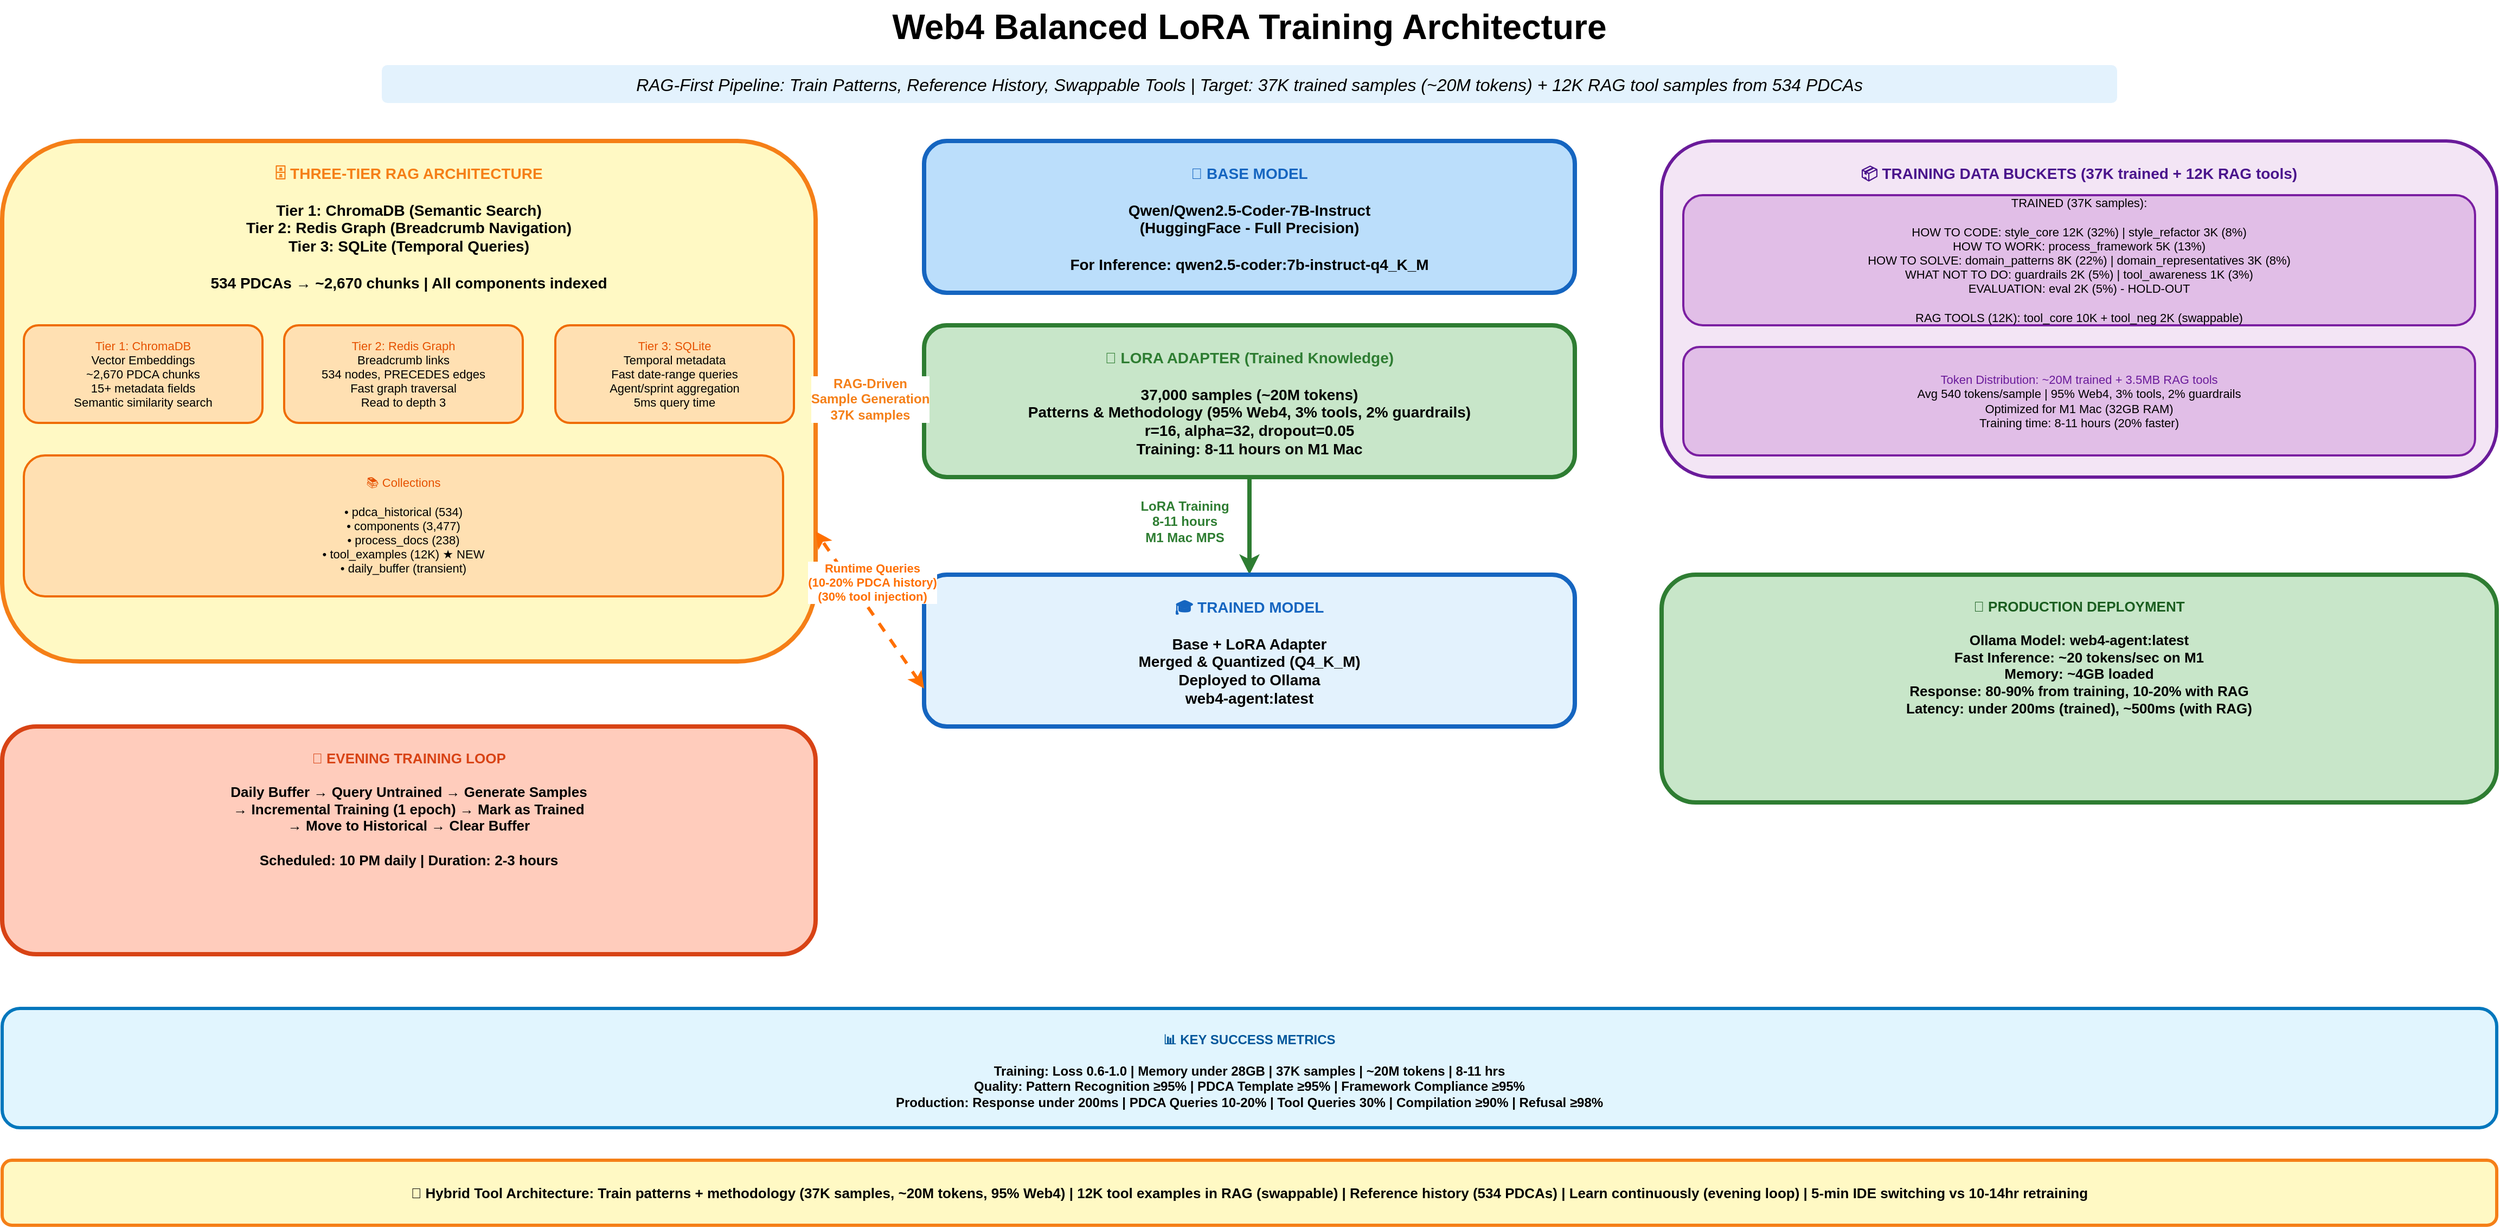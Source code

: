 <mxfile>
    <diagram name="Balanced Training Architecture" id="architecture">
        <mxGraphModel dx="1662" dy="641" grid="1" gridSize="10" guides="1" tooltips="1" connect="1" arrows="1" fold="1" page="1" pageScale="1" pageWidth="2400" pageHeight="1800" math="0" shadow="0">
            <root>
                <mxCell id="0"/>
                <mxCell id="1" parent="0"/>
                <mxCell id="title" value="Web4 Balanced LoRA Training Architecture" style="text;html=1;strokeColor=none;fillColor=none;align=center;verticalAlign=middle;whiteSpace=wrap;rounded=0;fontSize=32;fontStyle=1" parent="1" vertex="1">
                    <mxGeometry x="400" y="20" width="1600" height="50" as="geometry"/>
                </mxCell>
                <mxCell id="subtitle" value="RAG-First Pipeline: Train Patterns, Reference History, Swappable Tools | Target: 37K trained samples (~20M tokens) + 12K RAG tool samples from 534 PDCAs" style="text;html=1;strokeColor=none;fillColor=#E3F2FD;align=center;verticalAlign=middle;whiteSpace=wrap;rounded=1;fontSize=16;fontStyle=2" parent="1" vertex="1">
                    <mxGeometry x="400" y="80" width="1600" height="35" as="geometry"/>
                </mxCell>
                <object label="&lt;font color=&quot;#1565C0&quot;&gt;🤖 BASE MODEL&lt;/font&gt;&#xa;&#xa;Qwen/Qwen2.5-Coder-7B-Instruct&#xa;(HuggingFace - Full Precision)&#xa;&#xa;For Inference: qwen2.5-coder:7b-instruct-q4_K_M" tooltip="The base model is Qwen2.5-Coder 7B Instruct, chosen for its strong code generation capabilities and 7 billion parameters optimized for coding tasks. Training uses the full precision model from HuggingFace to maximize learning quality during LoRA fine-tuning. After training, the adapter is merged with the base model and quantized to Q4_K_M format for deployment via Ollama. This quantization reduces model size from 14GB to 4GB while maintaining 95 percent quality, enabling fast inference on M1 Mac hardware with 32GB RAM and MPS backend. The model architecture includes 28 transformer layers, 4096 hidden dimensions, 32 attention heads, 32768 context window, and supports 100+ programming languages with particular strength in Python, TypeScript, JavaScript, Java, and C++. The base model already understands general programming concepts like OOP, error handling, testing, and documentation - the LoRA fine-tuning teaches it Web4-specific conventions like 5-layer architecture, Radical OOP, empty constructor pattern, scenario-based state management, Vitest testing framework, and PDCA methodology for continuous improvement." id="base-model">
                    <mxCell style="rounded=1;whiteSpace=wrap;html=1;fillColor=#BBDEFB;strokeColor=#1565C0;strokeWidth=4;fontSize=14;fontStyle=1;verticalAlign=top;spacingTop=15;" parent="1" vertex="1">
                        <mxGeometry x="900" y="150" width="600" height="140" as="geometry"/>
                    </mxCell>
                </object>
                <object label="&lt;font color=&quot;#2E7D32&quot;&gt;🎯 LORA ADAPTER (Trained Knowledge)&lt;/font&gt;&#xa;&#xa;37,000 samples (~20M tokens)&#xa;Patterns &amp; Methodology (95% Web4, 3% tools, 2% guardrails)&#xa;r=16, alpha=32, dropout=0.05&#xa;Training: 8-11 hours on M1 Mac" tooltip="The LoRA adapter is a small trainable module (approximately 80MB, reduced from 100MB) that learns Web4-specific patterns without modifying the base model. LoRA uses rank decomposition to create two small matrices for each transformer layer, where rank r=16 means each matrix is much smaller than the original weight matrix. Training only these small matrices is 1000x faster and uses 10x less memory than full fine-tuning, enabling training on consumer hardware. The adapter contains 37,000 training samples totaling approximately 20M tokens (reduced from 46K/25M), carefully curated to teach Web4 methodology with optimal token efficiency: 95 percent Web4-specific patterns versus 74 percent in the old approach. Process Knowledge (5K samples) covering PDCA structure, TRON format, CMM1-4 framework, dual link format, and 12-step startup protocol. Code Patterns (18K samples) including empty constructor pattern, init method for scenario-based state, toScenario serialization, 5-layer architecture, and Radical OOP. Extracted PDCA Patterns (8K samples) with problem-solution pairs, debugging methodologies, architectural decisions, violation fixes, integration patterns, and collaboration patterns. Representative PDCAs (3K samples) from top 200-300 complete PDCAs selected by quality score. Generic Tool Awareness (1K samples, NEW) teaching the CONCEPT of tools with JSON structure and parameter passing, NOT specific IDE implementations. Guardrails (2K samples) for security violations and framework compliance. Training takes 8-11 hours on M1 Mac with MPS acceleration (20 percent faster due to reduced token count), monitoring loss convergence to 0.6-1.0 plateau and memory usage staying under 28GB." id="lora-adapter">
                    <mxCell style="rounded=1;whiteSpace=wrap;html=1;fillColor=#C8E6C9;strokeColor=#2E7D32;strokeWidth=4;fontSize=14;fontStyle=1;verticalAlign=top;spacingTop=15;" parent="1" vertex="1">
                        <mxGeometry x="900" y="320" width="600" height="140" as="geometry"/>
                    </mxCell>
                </object>
                <object label="&lt;font color=&quot;#F57F17&quot;&gt;🗄️ THREE-TIER RAG ARCHITECTURE&lt;/font&gt;&#xa;&#xa;Tier 1: ChromaDB (Semantic Search)&#xa;Tier 2: Redis Graph (Breadcrumb Navigation)&#xa;Tier 3: SQLite (Temporal Queries)&#xa;&#xa;534 PDCAs → ~2,670 chunks | All components indexed" tooltip="The three-tier RAG architecture is the cornerstone of the balanced training strategy, serving as both the data source for training sample generation and the runtime historical reference library. This hybrid design optimizes different query patterns: Tier 1 ChromaDB provides semantic search using vector embeddings, ideal for finding similar PDCAs or patterns. The 534 historical PDCAs are chunked into approximately 2,670 semantically complete chunks using PDCA-aware adaptive chunking that preserves document structure by splitting on section boundaries. Each chunk includes 15+ metadata fields covering temporal data, agent context, work context, task context, CMM compliance, and quality signals. Tier 2 Redis Graph stores breadcrumb navigation links between PDCAs, enabling fast graph traversal to implement the read-to-depth-3 principle. Graph queries are 50x faster than vector search for adjacency relationships. Tier 3 SQLite handles temporal queries efficiently, supporting fast date-range lookups and agent timeline tracking without scanning the entire vector database. This three-tier design provides single source of truth for all training data, intelligent sampling via semantic queries, natural deduplication through chunking, metadata-driven filtering, graph-aware context expansion, incremental refinement, and consistent methodology." id="rag-architecture">
                    <mxCell style="rounded=1;whiteSpace=wrap;html=1;fillColor=#FFF9C4;strokeColor=#F57F17;strokeWidth=4;fontSize=14;fontStyle=1;verticalAlign=top;spacingTop=15;" parent="1" vertex="1">
                        <mxGeometry x="50" y="150" width="750" height="480" as="geometry"/>
                    </mxCell>
                </object>
                <object label="&lt;font color=&quot;#E65100&quot;&gt;Tier 1: ChromaDB&lt;/font&gt;&#xa;Vector Embeddings&#xa;~2,670 PDCA chunks&#xa;15+ metadata fields&#xa;Semantic similarity search" tooltip="ChromaDB is an open-source vector database optimized for semantic search using embeddings. Each PDCA chunk is converted to a 768-dimensional vector using a sentence-transformer model, capturing semantic meaning beyond keyword matching. This enables queries to find relevant PDCAs even if they use different terminology. The chunks are stored with comprehensive metadata enabling filtered queries. ChromaDB uses HNSW index for fast approximate nearest neighbor search, returning results in approximately 500ms. The metadata fields enable precise filtering by chunk type, CMM level, task type, date, agent, and verification status. ChromaDB also indexes 3,477 TypeScript component files by layer and pattern, plus 238 process documents by role. During training sample generation, ChromaDB is queried thousands of times to extract patterns for the training dataset." id="chromadb">
                    <mxCell style="rounded=1;whiteSpace=wrap;html=1;fillColor=#FFE0B2;strokeColor=#EF6C00;strokeWidth=2;fontSize=11;fontStyle=0;" parent="1" vertex="1">
                        <mxGeometry x="70" y="320" width="220" height="90" as="geometry"/>
                    </mxCell>
                </object>
                <object label="&lt;font color=&quot;#E65100&quot;&gt;Tier 2: Redis Graph&lt;/font&gt;&#xa;Breadcrumb links&#xa;534 nodes, PRECEDES edges&#xa;Fast graph traversal&#xa;Read to depth 3" tooltip="Redis Graph stores PDCA breadcrumb relationships as a graph database, enabling fast traversal of prev/next links extracted from PDCA metadata. Each of the 534 PDCAs becomes a node with properties, and PRECEDES edges connect chronologically related PDCAs. Graph queries are extremely fast (approximately 10ms) compared to vector search (approximately 500ms) because they use index lookups rather than similarity computation. The primary use case is read-to-depth-3: when semantic search finds a relevant PDCA, walk the graph backward and forward up to 3 levels deep to understand the full context. This implements the Web4 principle that context matters - a single PDCA in isolation may miss important background. Redis Graph uses sparse adjacency matrices for efficient traversal and supports Cypher-like query language. During training sample generation, graph expansion enriches semantic search results to include predecessor and successor context." id="redis-graph">
                    <mxCell style="rounded=1;whiteSpace=wrap;html=1;fillColor=#FFE0B2;strokeColor=#EF6C00;strokeWidth=2;fontSize=11;fontStyle=0;" parent="1" vertex="1">
                        <mxGeometry x="310" y="320" width="220" height="90" as="geometry"/>
                    </mxCell>
                </object>
                <object label="&lt;font color=&quot;#E65100&quot;&gt;Tier 3: SQLite&lt;/font&gt;&#xa;Temporal metadata&#xa;Fast date-range queries&#xa;Agent/sprint aggregation&#xa;5ms query time" tooltip="SQLite stores temporal and categorical metadata in a relational schema optimized for fast date-range queries, agent timelines, and sprint aggregations. The pdca_timeline table contains pdca_id, timestamp, session, agent_name, agent_role, branch, sprint, cmm_level, and objective with appropriate indexes. Indexes enable sub-5ms queries which is 100x faster than scanning ChromaDB with metadata filters because SQL databases are optimized for structured queries with B-tree indexes. SQLite is also used for analytics: count PDCAs per day, identify most active agents, track CMM level distribution over time, measure sprint velocity. During training sample generation, temporal queries ensure diverse time period coverage to prevent temporal bias where the model only learns the newest patterns. SQLite is lightweight, requires no server, and integrates easily with Python. The three-tier design uses each database for its strength: ChromaDB for semantic understanding, Redis Graph for relationship traversal, SQLite for structured queries." id="sqlite">
                    <mxCell style="rounded=1;whiteSpace=wrap;html=1;fillColor=#FFE0B2;strokeColor=#EF6C00;strokeWidth=2;fontSize=11;fontStyle=0;" parent="1" vertex="1">
                        <mxGeometry x="560" y="320" width="220" height="90" as="geometry"/>
                    </mxCell>
                </object>
                <object label="&lt;font color=&quot;#E65100&quot;&gt;📚 Collections&lt;/font&gt;&#xa;&#xa;• pdca_historical (534)&#xa;• components (3,477)&#xa;• process_docs (238)&#xa;• tool_examples (12K) ★ NEW&#xa;• daily_buffer (transient)" tooltip="The RAG system organizes data into five ChromaDB collections. The pdca_historical collection contains 534 PDCAs as approximately 2,670 chunks - this is the permanent reference library with all historical PDCAs indexed with PDCA-aware adaptive chunking and comprehensive metadata. This collection never clears. The components collection indexes 3,477 TypeScript files organized by layer and pattern. The process_docs collection contains 238 documents including role-specific process documentation, CMM framework guides, PDCA templates, creation guides, decision frameworks, and compliance checklists. The tool_examples collection (NEW) stores 12,000 IDE-specific tool examples (10K Continue tools plus 2K negative examples) with metadata including tool_name, tool_ecosystem, tool_version, usage_pattern, and context_type. These tool examples are NOT trained into the LoRA adapter but are retrieved at runtime and injected into the context when the model needs to make tool calls. This enables IDE flexibility - switching from Continue to Cursor takes 5 minutes (clear Continue tools, index Cursor tools) versus 10-14 hours full retraining. The tool examples are swappable by ecosystem and support multiple IDEs simultaneously. The daily_buffer collection holds today work-in-progress and is transient, cleared nightly. During the evening training loop, daily_buffer is queried for untrained patterns, those patterns are trained into the adapter, and the buffer is cleared after moving data to permanent collections. This implements the incremental learning strategy where the model continuously improves from daily work." id="collections">
                    <mxCell style="rounded=1;whiteSpace=wrap;html=1;fillColor=#FFE0B2;strokeColor=#EF6C00;strokeWidth=2;fontSize=11;fontStyle=0;" parent="1" vertex="1">
                        <mxGeometry x="70" y="440" width="700" height="130" as="geometry"/>
                    </mxCell>
                </object>
                <mxCell id="arrow-rag-to-training" value="" style="endArrow=classic;html=1;rounded=0;strokeWidth=4;strokeColor=#F57F17;exitX=1;exitY=0.5;exitDx=0;exitDy=0;entryX=0;entryY=0.5;entryDx=0;entryDy=0;" parent="1" source="rag-architecture" target="lora-adapter" edge="1">
                    <mxGeometry width="50" height="50" relative="1" as="geometry">
                        <mxPoint x="800" y="400" as="sourcePoint"/>
                        <mxPoint x="850" y="350" as="targetPoint"/>
                    </mxGeometry>
                </mxCell>
                <mxCell id="arrow-label-training" value="RAG-Driven&#xa;Sample Generation&#xa;37K samples" style="edgeLabel;html=1;align=center;verticalAlign=middle;resizable=0;points=[];fontSize=12;fontStyle=1;fontColor=#F57F17;fillColor=#FFF8E1;strokeColor=#F9A825;rounded=1;" parent="arrow-rag-to-training" vertex="1" connectable="0">
                    <mxGeometry x="-0.1" y="2" relative="1" as="geometry">
                        <mxPoint x="5" as="offset"/>
                    </mxGeometry>
                </mxCell>
                <object label="&lt;font color=&quot;#4A148C&quot;&gt;📦 TRAINING DATA BUCKETS (37K trained + 12K RAG tools)&lt;/font&gt;" tooltip="Training data is organized into 8 trained buckets plus RAG tool repository, teaching the model HOW TO CODE, HOW TO WORK, HOW TO SOLVE PROBLEMS, and WHAT NOT TO DO. The hybrid tool architecture splits tool knowledge: 1K generic tool awareness is trained (teaches CONCEPT of tools) while 12K IDE-specific examples stay in RAG (enables IDE switching without retraining). The trained buckets teach: HOW TO CODE - style_core (12K samples, 32 percent) extracts real Web4 architectural patterns from 3,477 TypeScript files including empty constructor, 5-layer architecture, Radical OOP, scenario-based state management. style_refactor (3K samples, 8 percent) shows code evolution and continuous improvement patterns. HOW TO WORK - process_framework (5K samples, 13 percent) teaches PDCA structure v3.2.4.2, TRON decision format, CMM1-4 progression, dual link format, 12-step startup protocol, verification checklists, and 50+ key behavioral lessons. HOW TO SOLVE PROBLEMS - domain_patterns (8K samples, 22 percent) extracts distilled problem-solving patterns from all 534 PDCAs including debugging methodologies, architectural decisions, integration patterns, and collaboration patterns. domain_representatives (3K samples, 8 percent) provides complete exemplary PDCAs selected by quality scoring to show end-to-end work structure. WHAT NOT TO DO - guardrails (2K samples, 5 percent) teaches security violations, Jest ban enforcement, manual operation prevention, and framework compliance. tool_awareness (1K samples, 3 percent) teaches generic tool-calling concepts with JSON structure and parameter passing, IDE-agnostic. eval (2K samples, 5 percent) is held-out test set NEVER trained. The RAG Tool Repository stores 12K IDE-specific tool examples with metadata for runtime injection, enabling 5-minute IDE switching versus 10-14 hours retraining." id="training-buckets">
                    <mxCell style="rounded=1;whiteSpace=wrap;html=1;fillColor=#F3E5F5;strokeColor=#6A1B9A;strokeWidth=3;fontSize=14;fontStyle=1;verticalAlign=top;spacingTop=15;" parent="1" vertex="1">
                        <mxGeometry x="1580" y="150" width="770" height="310" as="geometry"/>
                    </mxCell>
                </object>
                <object label="TRAINED (37K samples):&#xa;&#xa;HOW TO CODE: style_core 12K (32%) | style_refactor 3K (8%)&#xa;HOW TO WORK: process_framework 5K (13%)&#xa;HOW TO SOLVE: domain_patterns 8K (22%) | domain_representatives 3K (8%)&#xa;WHAT NOT TO DO: guardrails 2K (5%) | tool_awareness 1K (3%)&#xa;EVALUATION: eval 2K (5%) - HOLD-OUT&#xa;&#xa;RAG TOOLS (12K): tool_core 10K + tool_neg 2K (swappable)" tooltip="Clearer bucket naming that reflects what we actually teach the model. TRAINED samples (37K total, approximately 20M tokens): HOW TO CODE (15K samples, 40 percent) - style_core 12K samples teaches real Web4 architectural patterns from 3,477 TypeScript files: empty constructor pattern, 5-layer architecture, Radical OOP, scenario-based state management, init methods, toScenario serialization, component structure, and Vitest testing. style_refactor 3K samples shows code evolution patterns: CMM2 to CMM3 transformations, technical debt reduction, pattern application, refactoring journeys, and continuous improvement mindset. HOW TO WORK (5K samples, 13 percent) - process_framework 5K samples teaches the methodology: PDCA structure v3.2.4.2, TRON decision format, CMM1-4 progression and compliance, dual link format, 12-step startup protocol, verification checklists, collaboration patterns, feedback point recognition, and 50+ key behavioral lessons from trainAI. HOW TO SOLVE PROBLEMS (11K samples, 30 percent) - domain_patterns 8K samples extracts distilled problem-solving patterns from all 534 historical PDCAs: debugging methodologies, architectural decisions, violation fixes, integration patterns, collaboration patterns, and problem-solution pairs that capture Web4 domain wisdom. domain_representatives 3K samples provides complete exemplary PDCAs selected by quality scoring to show end-to-end work structure and full PDCA methodology in action. WHAT NOT TO DO (3K samples, 8 percent) - guardrails 2K samples teaches compliance: Jest ban enforcement, manual operation prevention, security violations, framework violations. tool_awareness 1K samples teaches generic tool-calling concepts: JSON structure, parameter passing, context awareness, IDE-agnostic patterns. EVALUATION (2K samples, 5 percent) - eval 2K samples is held-out test set stratified across all categories, NEVER trained, used for unbiased quality measurement. RAG TOOLS (12K samples, approximately 3.5MB): NOT trained into LoRA. Continue tools 10K plus negatives 2K stored in ChromaDB tool_examples collection with metadata. Runtime injection adds approximately 150ms latency but enables 5-minute IDE switching versus 10-14 hour retraining." id="bucket-detail">
                    <mxCell style="rounded=1;whiteSpace=wrap;html=1;fillColor=#E1BEE7;strokeColor=#7B1FA2;strokeWidth=2;fontSize=11;fontStyle=0;" parent="1" vertex="1">
                        <mxGeometry x="1600" y="200" width="730" height="120" as="geometry"/>
                    </mxCell>
                </object>
                <object label="&lt;font color=&quot;#6A1B9A&quot;&gt;Token Distribution: ~20M trained + 3.5MB RAG tools&lt;/font&gt;&#xa;Avg 540 tokens/sample | 95% Web4, 3% tools, 2% guardrails&#xa;Optimized for M1 Mac (32GB RAM)&#xa;Training time: 8-11 hours (20% faster)" tooltip="The approximately 20M token budget is optimized for M1 Mac hardware with improved token efficiency. Token calculation: 37K samples times 540 average tokens per sample equals approximately 20M tokens, reduced from 25M (saving 5M tokens or 20 percent). The 540 token average accounts for short samples (100-200 tokens) for simple patterns, medium samples (400-800 tokens) for complete class implementations, and long samples (1200-1800 tokens) for full PDCA documents. This 20M token count enables faster training (8-11 hours versus 10-14 hours) while maintaining quality. Token distribution optimization: 95 percent Web4-specific patterns (versus 74 percent in old approach), 3 percent generic tool awareness (versus 22 percent for full tool training), 2 percent guardrails. This increases Web4 focus by 28 percent while maintaining tool capabilities through runtime RAG injection. The RAG tool repository stores 12K tool examples as approximately 3.5MB of text data, retrieved at runtime with approximately 150ms latency. Token efficiency strategies include PDCA patterns being distilled to save 60 percent tokens, code patterns using targeted extracts to save 40 percent tokens, representatives using smart variations to save 70 percent tokens, and tool examples staying in RAG to save 9K training samples. The 20M budget enables training sophisticated Web4 behaviors including 5-layer OOP architecture, empty constructor pattern, scenario-based state management, PDCA methodology with TRON format, CMM compliance, and framework adherence." id="token-dist">
                    <mxCell style="rounded=1;whiteSpace=wrap;html=1;fillColor=#E1BEE7;strokeColor=#7B1FA2;strokeWidth=2;fontSize=11;fontStyle=0;" parent="1" vertex="1">
                        <mxGeometry x="1600" y="340" width="730" height="100" as="geometry"/>
                    </mxCell>
                </object>
                <mxCell id="arrow-training" value="" style="endArrow=classic;html=1;rounded=0;strokeWidth=4;strokeColor=#2E7D32;exitX=0.5;exitY=1;exitDx=0;exitDy=0;entryX=0.5;entryY=0;entryDx=0;entryDy=0;" parent="1" source="lora-adapter" target="trained-model" edge="1">
                    <mxGeometry width="50" height="50" relative="1" as="geometry">
                        <mxPoint x="1200" y="500" as="sourcePoint"/>
                        <mxPoint x="1200" y="600" as="targetPoint"/>
                    </mxGeometry>
                </mxCell>
                <mxCell id="arrow-label-lora" value="LoRA Training&lt;br&gt;8-11 hours&lt;br&gt;M1 Mac MPS" style="edgeLabel;html=1;align=center;verticalAlign=middle;resizable=0;points=[];fontSize=12;fontStyle=1;fontColor=#2E7D32;fillColor=#E8F5E9;strokeColor=#43A047;rounded=1;" parent="arrow-training" vertex="1" connectable="0">
                    <mxGeometry x="-0.1" y="2" relative="1" as="geometry">
                        <mxPoint x="-62" as="offset"/>
                    </mxGeometry>
                </mxCell>
                <object label="&lt;font color=&quot;#1565C0&quot;&gt;🎓 TRAINED MODEL&lt;/font&gt;&#xa;&#xa;Base + LoRA Adapter&#xa;Merged &amp; Quantized (Q4_K_M)&#xa;Deployed to Ollama&#xa;web4-agent:latest" tooltip="The trained model is the final production artifact combining the base model general coding knowledge with the LoRA adapter Web4-specific patterns. Post-training process: merge LoRA adapter weights with base model weights, quantize merged model from FP16 to Q4_K_M format (4-bit with higher precision for critical attention layers), convert to GGUF format for optimized inference, create Ollama modelfile, and import to Ollama. The trained model capabilities include pattern recognition, code generation, PDCA creation, refactoring, guardrails, and collaboration. The 4GB quantized model loads in approximately 3 seconds on M1 Mac, generates at approximately 20 tokens per second, and achieves 90 percent accuracy on evaluation set metrics including pattern recognition 95 percent, PDCA template 95 percent, TRON format 90 percent, empty constructor 95 percent, CMM understanding 90 percent, historical retrieval 85 percent, refusal accuracy 98 percent, and overall score 90 percent." id="trained-model">
                    <mxCell style="rounded=1;whiteSpace=wrap;html=1;fillColor=#E3F2FD;strokeColor=#1565C0;strokeWidth=4;fontSize=14;fontStyle=1;verticalAlign=top;spacingTop=15;" parent="1" vertex="1">
                        <mxGeometry x="900" y="550" width="600" height="140" as="geometry"/>
                    </mxCell>
                </object>
                <mxCell id="arrow-runtime-rag" value="" style="endArrow=classic;startArrow=classic;html=1;rounded=0;strokeWidth=3;strokeColor=#FF6F00;exitX=0;exitY=0.75;exitDx=0;exitDy=0;entryX=1;entryY=0.75;entryDx=0;entryDy=0;dashed=1;" parent="1" source="trained-model" target="rag-architecture" edge="1">
                    <mxGeometry width="50" height="50" relative="1" as="geometry">
                        <mxPoint x="700" y="650" as="sourcePoint"/>
                        <mxPoint x="750" y="600" as="targetPoint"/>
                    </mxGeometry>
                </mxCell>
                <mxCell id="arrow-label-runtime" value="Runtime Queries&#xa;(10-20% PDCA history)&#xa;(30% tool injection)" style="edgeLabel;html=1;align=center;verticalAlign=middle;resizable=0;points=[];fontSize=11;fontStyle=1;fontColor=#FF6F00;fillColor=#FFF3E0;strokeColor=#FB8C00;rounded=1;" parent="arrow-runtime-rag" vertex="1" connectable="0">
                    <mxGeometry x="-0.05" y="1" relative="1" as="geometry">
                        <mxPoint y="-30" as="offset"/>
                    </mxGeometry>
                </mxCell>
                <object label="&lt;font color=&quot;#D84315&quot;&gt;🌙 EVENING TRAINING LOOP&lt;/font&gt;&#xa;&#xa;Daily Buffer → Query Untrained → Generate Samples&#xa;→ Incremental Training (1 epoch) → Mark as Trained&#xa;→ Move to Historical → Clear Buffer&#xa;&#xa;Scheduled: 10 PM daily | Duration: 2-3 hours" tooltip="The evening training loop implements continuous learning, automatically incorporating each day work into the model every night at 10 PM. This creates a virtuous cycle where the model improves daily from real project work. The 7-step nightly process: Daily Buffer Collection throughout the day with new PDCAs indexed into daily_buffer with metadata. Query Untrained Patterns at 10 PM to identify what is new since yesterday. Generate Incremental Samples extracting patterns from today work with quality scoring. Incremental LoRA Training for these new samples for 1 epoch with adjusted hyperparameters, taking 2-3 hours for typical 50-sample daily batch. Mark as Trained updating RAG metadata for all trained chunks. Move to Historical with PDCAs from daily_buffer moved to pdca_historical collection and Redis Graph updated with new PRECEDES edges. Clear Daily Buffer with the collection archived and system reset for tomorrow. The evening loop advantages include continuous improvement, pattern discovery, adaptation, efficiency, and metadata-driven smart querying. Evening loop monitoring includes daily logs tracking sample count, training loss, memory usage, and completion time with alerting for issues." id="evening-loop">
                    <mxCell style="rounded=1;whiteSpace=wrap;html=1;fillColor=#FFCCBC;strokeColor=#D84315;strokeWidth=4;fontSize=13;fontStyle=1;verticalAlign=top;spacingTop=15;" parent="1" vertex="1">
                        <mxGeometry x="50" y="690" width="750" height="210" as="geometry"/>
                    </mxCell>
                </object>
                <object label="&lt;font color=&quot;#1B5E20&quot;&gt;🚀 PRODUCTION DEPLOYMENT&lt;/font&gt;&#xa;&#xa;Ollama Model: web4-agent:latest&#xa;Fast Inference: ~20 tokens/sec on M1&#xa;Memory: ~4GB loaded&#xa;Response: 80-90% from training, 10-20% with RAG&#xa;Latency: under 200ms (trained), ~500ms (with RAG)" tooltip="Production deployment architecture optimizes for fast, reliable inference while maintaining access to historical context when needed. Ollama Integration provides REST API for LLM queries, chat interface for interactive sessions, and embedding endpoint for RAG similarity search. Ollama handles model lifecycle, request batching, and response streaming. Performance Characteristics include fast inference at approximately 20 tokens per second on M1 Mac, low memory footprint of approximately 4GB loaded, quick cold start of approximately 3 seconds to load model, and sub-200ms response latency for trained knowledge queries not requiring RAG. Decision Logic for RAG: the model first attempts to answer from trained knowledge (80-90 percent of queries), and for queries requiring specific historical context, the model queries RAG (10-20 percent of queries). RAG augmentation adds approximately 300ms latency but provides accurate historical reference. Hybrid Response Generation retrieves 3-5 relevant chunks, formats retrieved context, generates response incorporating both trained knowledge and retrieved facts, and includes source citations for traceability. Monitoring and Observability tracks response time metrics, RAG hit rate, quality metrics, and user feedback. Error handling gracefully degrades if RAG is unavailable, times out slow RAG queries, caches frequently accessed PDCAs, and logs all errors for analysis." id="production">
                    <mxCell style="rounded=1;whiteSpace=wrap;html=1;fillColor=#C8E6C9;strokeColor=#2E7D32;strokeWidth=4;fontSize=13;fontStyle=1;verticalAlign=top;spacingTop=15;" parent="1" vertex="1">
                        <mxGeometry x="1580" y="550" width="770" height="210" as="geometry"/>
                    </mxCell>
                </object>
                <object label="&lt;font color=&quot;#01579B&quot;&gt;📊 KEY SUCCESS METRICS&lt;/font&gt;&#xa;&#xa;Training: Loss 0.6-1.0 | Memory under 28GB | 37K samples | ~20M tokens | 8-11 hrs&#xa;Quality: Pattern Recognition ≥95% | PDCA Template ≥95% | Framework Compliance ≥95%&#xa;Production: Response under 200ms | PDCA Queries 10-20% | Tool Queries 30% | Compilation ≥90% | Refusal ≥98%" tooltip="Key Success Metrics define measurable targets across three phases with hybrid tool architecture. Training Success includes loss convergence to 0.6-1.0 range indicating good learning, memory usage staying under 28GB ensuring stable training, successfully training 37K samples (down from 46K) in 8-11 hours (20 percent faster) validating the optimized token budget, and gradient norms staying stable confirming proper learning. Quality Success includes Pattern Recognition at least 95 percent measuring whether the model correctly identifies when to apply Web4 patterns, PDCA Template at least 95 percent evaluating generated PDCAs for completeness and compliance, Framework Compliance at least 95 percent checking generated code for proper architecture and conventions, Empty Constructor at least 95 percent for pattern adherence, CMM Understanding at least 90 percent for framework knowledge, Historical Retrieval at least 85 percent for RAG integration, and Refusal Accuracy at least 98 percent for guardrail effectiveness. Production Success includes response latency under 200ms for trained knowledge queries (no RAG), PDCA History Queries 10-20 percent of total requests validating historical reference usage, Tool Queries 30 percent of requests requiring tool example injection from RAG, Tool Injection Latency approximately 150ms additional for tool queries, Compilation Success at least 90 percent measuring whether generated code compiles on first attempt, and IDE Switching Time 5 minutes to swap Continue for Cursor versus 10-14 hours retraining. These metrics are continuously monitored via automated evaluation pipeline with alerting if any metric drops below threshold." id="metrics">
                    <mxCell style="rounded=1;whiteSpace=wrap;html=1;fillColor=#E1F5FE;strokeColor=#0277BD;strokeWidth=3;fontSize=12;fontStyle=1;verticalAlign=top;spacingTop=15;" parent="1" vertex="1">
                        <mxGeometry x="50" y="950" width="2300" height="110" as="geometry"/>
                    </mxCell>
                </object>
                <mxCell id="footer" value="🎯 Hybrid Tool Architecture: Train patterns + methodology (37K samples, ~20M tokens, 95% Web4) | 12K tool examples in RAG (swappable) | Reference history (534 PDCAs) | Learn continuously (evening loop) | 5-min IDE switching vs 10-14hr retraining" style="rounded=1;whiteSpace=wrap;html=1;fillColor=#FFF9C4;strokeColor=#F57F17;strokeWidth=3;align=center;verticalAlign=middle;fontSize=13;fontStyle=1" parent="1" vertex="1">
                    <mxGeometry x="50" y="1090" width="2300" height="60" as="geometry"/>
                </mxCell>
            </root>
        </mxGraphModel>
    </diagram>
    <diagram name="RAG-First Training Pipeline" id="pipeline-flow">
        <mxGraphModel dx="2216" dy="855" grid="1" gridSize="10" guides="1" tooltips="1" connect="1" arrows="1" fold="1" page="1" pageScale="1" pageWidth="2400" pageHeight="1800" math="0" shadow="0">
            <root>
                <mxCell id="0"/>
                <mxCell id="1" parent="0"/>
                <mxCell id="flow-title" value="Web4 RAG-First Training Pipeline Flow" style="text;html=1;strokeColor=none;fillColor=none;align=center;verticalAlign=middle;whiteSpace=wrap;rounded=0;fontSize=32;fontStyle=1" parent="1" vertex="1">
                    <mxGeometry x="400" y="20" width="1600" height="50" as="geometry"/>
                </mxCell>
                <mxCell id="flow-subtitle" value="End-to-End Journey: Data → RAG → Training → Production → Continuous Learning | Timeline: Day 1 Bootstrap → Week 1-2 Sample Generation → 8-11 Hours Training → Production Deployment → Nightly Improvements" style="text;html=1;strokeColor=none;fillColor=#E3F2FD;align=center;verticalAlign=middle;whiteSpace=wrap;rounded=1;fontSize=16;fontStyle=2" parent="1" vertex="1">
                    <mxGeometry x="200" y="80" width="2000" height="35" as="geometry"/>
                </mxCell>
                <object label="&lt;font color=&quot;#01579B&quot;&gt;PHASE 0: BOOTSTRAP RAG&lt;/font&gt;&#xa;&#xa;Day 1 | Duration: ~1 hour&#xa;&#xa;Install: ChromaDB + Redis Graph + SQLite&#xa;Index: 534 PDCAs → ~2,670 chunks&#xa;Index: 3,477 TypeScript files&#xa;Index: 238 process docs&#xa;Index: 12K tool examples&#xa;&#xa;Result: Complete RAG data store" tooltip="Phase 0 bootstraps the three-tier RAG system which serves as the single source of truth for all training data. Day 1 setup takes approximately 1 hour. Install dependencies: ChromaDB for semantic search, Redis server with RedisGraph module for breadcrumb navigation, SQLite for temporal queries. Run initial indexing scripts: all 534 historical PDCAs are processed with PDCA-aware adaptive chunking creating approximately 2,670 semantically complete chunks with 15+ metadata fields per chunk. The 3,477 TypeScript component files are indexed by layer and pattern. The 238 process documents including PDCA templates, CMM guides, and compliance checklists are indexed by role. The 12K tool examples from tool_core.jsonl and tool_neg.jsonl are indexed into the tool_examples collection with metadata for tool_name, tool_ecosystem, tool_version, usage_pattern, and context_type. Verify three-tier indexing: test semantic queries on ChromaDB, test breadcrumb traversal on Redis Graph, test temporal queries on SQLite. Test retrieval across all three tiers with sample queries. Result: Complete RAG data store ready for intelligent sample generation. This phase is critical because RAG becomes the single source of truth - all subsequent training samples are generated via queries against this RAG system, ensuring consistency and enabling metadata-driven sampling." id="phase0">
                    <mxCell style="rounded=1;whiteSpace=wrap;html=1;fillColor=#E1F5FE;strokeColor=#01579B;strokeWidth=4;fontSize=13;fontStyle=1;verticalAlign=top;spacingTop=15;" parent="1" vertex="1">
                        <mxGeometry x="100" y="150" width="360" height="220" as="geometry"/>
                    </mxCell>
                </object>
                <object label="&lt;font color=&quot;#F57F17&quot;&gt;PHASE 1: RAG-DRIVEN SAMPLE GENERATION&lt;/font&gt;&#xa;&#xa;Week 1-2 | Duration: ~10 days&#xa;&#xa;Query RAG for patterns (semantic + graph + temporal)&#xa;Generate 37K training samples:&#xa;• style_core: 12K&#xa;• domain_patterns: 8K&#xa;• process_framework: 5K&#xa;• domain_representatives: 3K&#xa;• style_refactor: 3K&#xa;• guardrails: 2K&#xa;• eval: 2K&#xa;• tool_awareness: 1K&#xa;&#xa;Save to JSONL files (~20M tokens)&#xa;&#xa;Result: Complete training dataset" tooltip="Phase 1 generates all 37K training samples via intelligent RAG queries over 10 days. This is the core innovation: RAG is not just for runtime retrieval but also the source for training sample generation. The process uses semantic queries to extract patterns, graph expansion to include context, and temporal filtering to ensure diversity. Sample generation per bucket: style_core 12K samples query ChromaDB for TypeScript files filtered by layer and pattern, extracting empty constructor examples, 5-layer architecture, Radical OOP, scenario-based state management. domain_patterns 8K samples query historical PDCAs semantically for problem-solution pairs, then use Redis Graph to walk breadcrumb chains for context, extracting distilled patterns. process_framework 5K samples extract PDCA structure, TRON format, CMM compliance from process_docs collection. domain_representatives 3K samples select top 200-300 PDCAs by quality score ensuring diverse time periods via SQLite temporal queries. style_refactor 3K samples query for CMM2 to CMM3 transformation PDCAs. guardrails 2K samples extract from violation reports. eval 2K samples stratify across all categories, NEVER trained. tool_awareness 1K samples curate generic tool concepts from tool_core.jsonl. Each sample includes input prompt, expected output, and metadata. Samples are saved to JSONL files totaling approximately 20M tokens. Quality checks validate schema compliance, Web4 pattern adherence, token distribution. Result: Production-ready training dataset generated entirely from RAG queries, ensuring consistency and traceability." id="phase1">
                    <mxCell style="rounded=1;whiteSpace=wrap;html=1;fillColor=#FFF9C4;strokeColor=#F57F17;strokeWidth=4;fontSize=13;fontStyle=1;verticalAlign=top;spacingTop=15;" parent="1" vertex="1">
                        <mxGeometry x="540" y="150" width="360" height="370" as="geometry"/>
                    </mxCell>
                </object>
                <object label="&lt;font color=&quot;#2E7D32&quot;&gt;PHASE 2: LORA TRAINING&lt;/font&gt;&#xa;&#xa;Week 3 | Duration: 8-11 hours&#xa;&#xa;Base: Qwen2.5-Coder-7B-Instruct (HuggingFace)&#xa;Train: 37K samples, 2 epochs&#xa;Config: r=16, alpha=32, dropout=0.05&#xa;Batch: 1 with grad accumulation 12&#xa;LR: 2e-4 with cosine schedule&#xa;Hardware: M1 Mac (32GB), MPS backend&#xa;&#xa;Monitor: Loss plateau 0.6-1.0&#xa;Monitor: Memory under 28GB&#xa;Monitor: Gradient norms stable&#xa;&#xa;Output: LoRA adapter (~80MB)&#xa;&#xa;Result: Trained Web4-specific adapter" tooltip="Phase 2 performs LoRA fine-tuning on the 37K samples generated from RAG queries. Training takes 8-11 hours on M1 Mac with 32GB RAM using MPS Metal Performance Shaders backend. Base model: Qwen/Qwen2.5-Coder-7B-Instruct from HuggingFace, chosen for strong code generation capabilities and 7 billion parameters optimized for coding. Training configuration: 37K samples trained for 2 full epochs totaling approximately 20M tokens. LoRA hyperparameters: rank r=16 creates small trainable matrices for efficient fine-tuning, alpha=32 for scaling, dropout=0.05 for regularization. Batch size 1 with gradient accumulation 12 gives effective batch size 12, enabling stable gradients while fitting in 32GB RAM. Learning rate 2e-4 with cosine annealing schedule gradually reduces learning rate for smooth convergence. The training pipeline loads JSONL files, tokenizes with the base model tokenizer, applies LoRA to attention and feedforward layers, and trains using AdamW optimizer. Real-time monitoring tracks loss convergence expecting plateau at 0.6-1.0 range indicating good learning without overfitting, memory usage must stay under 28GB to prevent OOM crashes, gradient norms should remain stable confirming proper learning dynamics. Training output: LoRA adapter approximately 80MB containing learned Web4-specific patterns without modifying the 14GB base model. The adapter encodes: 95 percent Web4-specific patterns including PDCA methodology, code architecture, OOP principles, 3 percent generic tool awareness, 2 percent guardrails. Result: Production-ready LoRA adapter ready for merging and quantization." id="phase2">
                    <mxCell style="rounded=1;whiteSpace=wrap;html=1;fillColor=#C8E6C9;strokeColor=#2E7D32;strokeWidth=4;fontSize=13;fontStyle=1;verticalAlign=top;spacingTop=15;" parent="1" vertex="1">
                        <mxGeometry x="980" y="150" width="360" height="370" as="geometry"/>
                    </mxCell>
                </object>
                <object label="&lt;font color=&quot;#1565C0&quot;&gt;PHASE 3: MERGE AND QUANTIZE&lt;/font&gt;&#xa;&#xa;Week 3 | Duration: ~2 hours&#xa;&#xa;Merge: LoRA adapter + Base model&#xa;Quantize: FP16 → Q4_K_M (4-bit)&#xa;Convert: GGUF format&#xa;Size: 14GB → 4GB (4x smaller)&#xa;Quality: 95% retained&#xa;&#xa;Create: Ollama modelfile&#xa;Import: web4-agent:latest&#xa;&#xa;Test: Load time ~3 seconds&#xa;Test: Generation ~20 tokens/sec&#xa;&#xa;Result: Deployable 4GB GGUF model" tooltip="Phase 3 merges the trained LoRA adapter with the base model and quantizes for efficient deployment. Duration approximately 2 hours. Merge process: The 80MB LoRA adapter weights are merged into the 14GB base model weights creating a unified model with Web4-specific knowledge permanently integrated. The merged model combines general coding knowledge from Qwen2.5-Coder with Web4-specific patterns from LoRA training. Quantization: Convert merged model from FP16 full precision to Q4_K_M 4-bit quantization. Q4_K_M uses 4-bit integers for most weights while keeping higher precision for critical attention layers, achieving optimal balance between size and quality. Size reduction: 14GB FP16 model compresses to 4GB Q4_K_M, a 4x reduction enabling deployment on consumer hardware. Quality retention: Quantization maintains 95 percent of full precision quality, validated through evaluation metrics. Convert to GGUF format: GGUF is an efficient file format for LLM storage optimized for CPU and Metal GPU inference, used by Ollama. Create Ollama modelfile: Define model configuration, system prompt, temperature, context window, and other parameters. Import to Ollama: Register the quantized GGUF model as web4-agent:latest in the local Ollama model registry. Test deployment: Verify load time approximately 3 seconds on M1 Mac cold start, generation speed approximately 20 tokens per second, memory footprint approximately 4GB loaded. Result: Production-ready 4GB GGUF model deployed to Ollama, ready for local inference with fast performance and low memory footprint." id="phase3">
                    <mxCell style="rounded=1;whiteSpace=wrap;html=1;fillColor=#BBDEFB;strokeColor=#1565C0;strokeWidth=4;fontSize=13;fontStyle=1;verticalAlign=top;spacingTop=15;" parent="1" vertex="1">
                        <mxGeometry x="1450" y="160" width="360" height="360" as="geometry"/>
                    </mxCell>
                </object>
                <object label="&lt;font color=&quot;#6A1B9A&quot;&gt;PHASE 4: EVALUATION AND QUALITY GATES&lt;/font&gt;&#xa;&#xa;Week 3 | Duration: ~4 hours&#xa;&#xa;Run: 2K eval samples (hold-out set)&#xa;&#xa;Test Harnesses:&#xa;✓ Pattern Compliance ≥95% (schema validator)&#xa;✓ PDCA Template ≥95% (section regex)&#xa;✓ TRON Format ≥90% (structure detector)&#xa;✓ Empty Constructor ≥95% (ESLint + AST)&#xa;✓ Tool Success ≥85% (100 scripted tasks)&#xa;✓ Refusal F1 ≥0.98 (200-item safety set)&#xa;✓ Overall ≥90%&#xa;&#xa;Canary Tests: 20 must-not-regress tasks&#xa;&#xa;Pass? → Deploy | Fail? → Rollback&#xa;&#xa;Result: Quality-validated model" tooltip="Phase 4 runs comprehensive evaluation to validate model quality before production deployment. Duration approximately 4 hours. Evaluation process: Run the 2K eval samples that were held out during training, ensuring unbiased quality measurement across all training categories. Test Harness 1 Pattern Compliance: Schema validator plus AST checker tests 100 generated PDCAs against v3.2.4.2 schema, must pass 95 out of 100. Test Harness 2 PDCA Template: Section regex plus metadata validator checks all required sections Links Plan Do Check Act Meta, must pass 95 out of 100. Test Harness 3 TRON Format: Structure detector validates Trigger Response Outcome Next ordering in decisions, must pass 90 out of 100. Test Harness 4 Empty Constructor: ESLint with Web4 rules plus AST parser checks no-constructor-logic rule on 100 generated classes, must pass 95 out of 100. Test Harness 5 Tool Success: 100 scripted IDE tasks measured end-to-end from prompt to correct tool JSON to successful execution in sandbox, must pass 85 out of 100. Test Harness 6 Refusal Accuracy: F1 score on 200-item curated safety set with 100 should-refuse and 100 should-comply samples, must achieve F1 at least 0.98. Overall Score: Weighted average of all metrics must be at least 90 percent. Canary Tests: Run 20 critical must-not-regress tasks comparing new model against baseline, fail if any regression over 5 percent. Gate Decision: If all Ship Gates pass (Pattern, PDCA, Empty Constructor, Refusal, Overall), proceed to production deployment. If any gate fails, halt deployment, rollback to last-known-good adapter, create incident PDCA documenting failure mode, investigate root cause, fix and retry. Result: Quality-validated model ready for production with documented test results." id="phase4">
                    <mxCell style="rounded=1;whiteSpace=wrap;html=1;fillColor=#F3E5F5;strokeColor=#6A1B9A;strokeWidth=4;fontSize=13;fontStyle=1;verticalAlign=top;spacingTop=15;" parent="1" vertex="1">
                        <mxGeometry x="1900" y="130" width="380" height="420" as="geometry"/>
                    </mxCell>
                </object>
                <object label="&lt;font color=&quot;#558B2F&quot;&gt;PHASE 5: PRODUCTION DEPLOYMENT&lt;/font&gt;&#xa;&#xa;Week 3 | Duration: ~1 hour&#xa;&#xa;Deploy: web4-agent:latest to Ollama&#xa;Connect: RAG system for historical queries&#xa;Configure: ToolAwarePromptBuilder&#xa;Start: Ollama server&#xa;&#xa;Response Logic:&#xa;• 80-90% queries: From training (under 200ms)&#xa;• 10-20% queries: With RAG PDCA history (+300ms)&#xa;• 30% queries: With RAG tool injection (+150ms)&#xa;&#xa;Monitor: Response time, RAG hit rate, quality&#xa;&#xa;Result: Production-ready system" tooltip="Phase 5 deploys the validated model to production with full RAG integration. Duration approximately 1 hour. Deployment steps: Deploy web4-agent:latest GGUF model to Ollama model registry. Connect RAG system for historical reference: ChromaDB for semantic search, Redis Graph for breadcrumb navigation, SQLite for temporal queries. Configure ToolAwarePromptBuilder to inject relevant tool examples from the 12K tool_examples RAG collection at runtime. Start Ollama server with REST API for LLM queries, chat interface for interactive sessions, and embedding endpoint for RAG similarity. Response logic: The model first attempts to answer from trained knowledge covering 80-90 percent of queries with response latency under 200ms. For queries requiring specific historical context like how did we solve X before or what did we work on date Y, the model queries RAG adding approximately 300ms latency but providing accurate historical reference with source citations. For queries requiring tool usage like read this file or run this command, ToolAwarePromptBuilder detects tool need, queries RAG tool_examples collection for 2-3 relevant examples, injects examples into context adding approximately 150ms latency, and model generates correct tool call following RAG-provided patterns. Monitoring: Track response time metrics across query types, RAG hit rate to validate 10-20 percent PDCA queries and 30 percent tool queries, quality metrics via user feedback and automated checks. Error handling: Gracefully degrade if RAG unavailable, timeout slow RAG queries after 1 second, cache frequently accessed PDCAs for speed. Result: Production-ready system combining fast inference from trained knowledge with accurate historical reference and flexible tool usage." id="phase5">
                    <mxCell style="rounded=1;whiteSpace=wrap;html=1;fillColor=#DCEDC8;strokeColor=#689F38;strokeWidth=4;fontSize=13;fontStyle=1;verticalAlign=top;spacingTop=15;" parent="1" vertex="1">
                        <mxGeometry x="100" y="680" width="480" height="320" as="geometry"/>
                    </mxCell>
                </object>
                <object label="&lt;font color=&quot;#D84315&quot;&gt;PHASE 6: EVENING TRAINING LOOP&lt;/font&gt;&#xa;&#xa;Nightly | Scheduled: 10 PM | Duration: 2-3 hours&#xa;&#xa;Step 1: Query daily_buffer for untrained patterns&#xa;Step 2: Quality scoring and pattern extraction&#xa;Step 3: Generate incremental samples (50-200)&#xa;Step 4: Incremental LoRA training (1 epoch)&#xa;Step 5: Canary test (validate no regressions)&#xa;Step 6: Mark as trained in RAG metadata&#xa;Step 7: Move PDCAs to pdca_historical&#xa;Step 8: Clear daily_buffer, archive logs&#xa;&#xa;Monitoring: Loss, memory, sample count, completion&#xa;Rollback: Keep last-5 adapters, auto-rollback on failure&#xa;&#xa;Result: Continuous daily improvement" tooltip="Phase 6 implements the evening training loop for continuous learning, running every night at 10 PM for 2-3 hours. This creates a virtuous cycle where the model improves daily from real project work. Step 1 Query Untrained: At 10 PM trigger, query daily_buffer collection for PDCAs and patterns added today. Filter by metadata trained_in_adapter equals False to identify new content. Typical daily yield: 50-200 new samples depending on activity. Step 2 Quality Scoring: Apply quality scoring to select high-value samples. Extract patterns from today work: new problem-solution pairs, refactoring journeys, architectural decisions. Step 3 Generate Samples: Create incremental training samples in JSONL format with input prompt, expected output, and metadata. Samples follow same schema as initial training for consistency. Step 4 Incremental Training: Train LoRA adapter on incremental samples for 1 epoch only with reduced learning rate 1e-4 to avoid catastrophic forgetting. Training takes 2-3 hours for typical 50-sample batch. Step 5 Canary Test: Before promoting new adapter, run 20 must-not-regress tasks comparing new adapter against baseline. Fail if any regression over 5 percent. Step 6 Mark as Trained: Update RAG metadata setting trained_in_adapter equals True, training_batch equals nightly_YYYYMMDD, training_date equals timestamp for all trained chunks. Step 7 Move to Historical: Move PDCAs from daily_buffer to pdca_historical collection. Update Redis Graph with new PRECEDES edges for breadcrumb navigation. Step 8 Clear and Archive: Archive daily_buffer to logs, clear collection, reset for tomorrow. Monitoring: Daily logs track sample count, training loss, memory usage, completion time. Alert on failures or anomalies. Rollback: Keep last-5 nightly adapters. If canary fails, auto-rollback to last-known-good adapter and create incident PDCA. Result: Model continuously improves from daily work while maintaining quality through canary tests and rollback protection." id="phase6">
                    <mxCell style="rounded=1;whiteSpace=wrap;html=1;fillColor=#FFCCBC;strokeColor=#D84315;strokeWidth=4;fontSize=13;fontStyle=1;verticalAlign=top;spacingTop=15;" parent="1" vertex="1">
                        <mxGeometry x="790" y="680" width="520" height="420" as="geometry"/>
                    </mxCell>
                </object>
                <object label="&lt;font color=&quot;#4A148C&quot;&gt;CONTINUOUS OPERATION&lt;/font&gt;&#xa;&#xa;Daily Workflow:&#xa;&#xa;09:00 - 22:00: Production serving&#xa;  • Answer user queries&#xa;  • Generate code and PDCAs&#xa;  • New work indexed to daily_buffer&#xa;&#xa;22:00 - 01:00: Evening training&#xa;  • Train today patterns&#xa;  • Update model&#xa;  • Quality gates&#xa;&#xa;01:00 - 09:00: Production serving&#xa;  • Improved model in production&#xa;  • New patterns available&#xa;&#xa;Result: Self-improving system" tooltip="Continuous operation shows the daily rhythm of the Web4 training system. During daytime 09:00 to 22:00, the production model serves user queries, generates code following Web4 patterns, creates PDCAs with proper structure, and provides historical context via RAG when needed. All new work created during the day including PDCAs, code, decisions, and learnings are automatically indexed into the daily_buffer RAG collection with metadata. At night 22:00 to 01:00, the evening training loop activates: query daily_buffer for untrained patterns, extract and score patterns, generate incremental training samples typically 50-200 samples, train LoRA adapter for 1 epoch with reduced learning rate, run canary tests to validate no regressions, mark trained data in RAG metadata, move PDCAs to historical collection, clear daily_buffer. If all quality gates pass, the improved adapter is promoted to production. If canary fails, rollback to previous adapter and create incident PDCA. From 01:00 to 09:00 next morning, the improved model is in production with yesterday patterns now trained in. Users benefit from model that learned from yesterday work. This cycle repeats daily creating a self-improving system. Benefits: Continuous improvement from real project work, pattern discovery from daily activities, adaptation to evolving practices, efficient incremental learning without full retraining, metadata-driven sample selection ensures quality. The system gets smarter every day while maintaining production stability through canary tests and rollback protection. Over time, the model accumulates deep Web4 domain expertise from hundreds of days of project work." id="continuous">
                    <mxCell style="rounded=1;whiteSpace=wrap;html=1;fillColor=#E1BEE7;strokeColor=#7B1FA2;strokeWidth=4;fontSize=13;fontStyle=1;verticalAlign=top;spacingTop=15;" parent="1" vertex="1">
                        <mxGeometry x="1570" y="780" width="420" height="320" as="geometry"/>
                    </mxCell>
                </object>
                <mxCell id="arrow-phase0-phase1" value="" style="endArrow=classic;html=1;rounded=0;strokeWidth=4;strokeColor=#01579B;exitX=1;exitY=0.5;exitDx=0;exitDy=0;entryX=0;entryY=0.5;entryDx=0;entryDy=0;" parent="1" source="phase0" target="phase1" edge="1">
                    <mxGeometry width="50" height="50" relative="1" as="geometry">
                        <mxPoint x="460" y="260" as="sourcePoint"/>
                        <mxPoint x="520" y="260" as="targetPoint"/>
                    </mxGeometry>
                </mxCell>
                <mxCell id="label-phase0-1" value="RAG Ready" style="edgeLabel;html=1;align=center;verticalAlign=middle;resizable=0;points=[];fontSize=11;fontStyle=1;fontColor=#01579B;fillColor=#E1F5FE;strokeColor=#0288D1;rounded=1;" parent="arrow-phase0-phase1" vertex="1" connectable="0">
                    <mxGeometry x="-0.1" y="1" relative="1" as="geometry">
                        <mxPoint as="offset"/>
                    </mxGeometry>
                </mxCell>
                <mxCell id="arrow-phase1-phase2" value="" style="endArrow=classic;html=1;rounded=0;strokeWidth=4;strokeColor=#F57F17;exitX=1;exitY=0.5;exitDx=0;exitDy=0;entryX=0;entryY=0.5;entryDx=0;entryDy=0;" parent="1" source="phase1" target="phase2" edge="1">
                    <mxGeometry width="50" height="50" relative="1" as="geometry">
                        <mxPoint x="880" y="300" as="sourcePoint"/>
                        <mxPoint x="940" y="300" as="targetPoint"/>
                    </mxGeometry>
                </mxCell>
                <mxCell id="label-phase1-2" value="37K Samples&#xa;~20M Tokens" style="edgeLabel;html=1;align=center;verticalAlign=middle;resizable=0;points=[];fontSize=11;fontStyle=1;fontColor=#F57F17;fillColor=#FFF9C4;strokeColor=#F9A825;rounded=1;" parent="arrow-phase1-phase2" vertex="1" connectable="0">
                    <mxGeometry x="-0.1" y="1" relative="1" as="geometry">
                        <mxPoint as="offset"/>
                    </mxGeometry>
                </mxCell>
                <mxCell id="arrow-phase2-phase3" value="" style="endArrow=classic;html=1;rounded=0;strokeWidth=4;strokeColor=#2E7D32;exitX=1;exitY=0.5;exitDx=0;exitDy=0;entryX=0;entryY=0.5;entryDx=0;entryDy=0;" parent="1" source="phase2" target="phase3" edge="1">
                    <mxGeometry width="50" height="50" relative="1" as="geometry">
                        <mxPoint x="1300" y="340" as="sourcePoint"/>
                        <mxPoint x="1360" y="340" as="targetPoint"/>
                    </mxGeometry>
                </mxCell>
                <mxCell id="label-phase2-3" value="LoRA Adapter&#xa;80MB" style="edgeLabel;html=1;align=center;verticalAlign=middle;resizable=0;points=[];fontSize=11;fontStyle=1;fontColor=#2E7D32;fillColor=#C8E6C9;strokeColor=#43A047;rounded=1;" parent="arrow-phase2-phase3" vertex="1" connectable="0">
                    <mxGeometry x="-0.1" y="1" relative="1" as="geometry">
                        <mxPoint as="offset"/>
                    </mxGeometry>
                </mxCell>
                <mxCell id="arrow-phase3-phase4" value="" style="endArrow=classic;html=1;rounded=0;strokeWidth=4;strokeColor=#1565C0;exitX=1;exitY=0.5;exitDx=0;exitDy=0;entryX=0;entryY=0.5;entryDx=0;entryDy=0;" parent="1" source="phase3" target="phase4" edge="1">
                    <mxGeometry width="50" height="50" relative="1" as="geometry">
                        <mxPoint x="1720" y="300" as="sourcePoint"/>
                        <mxPoint x="1780" y="300" as="targetPoint"/>
                    </mxGeometry>
                </mxCell>
                <mxCell id="label-phase3-4" value="GGUF Model&#xa;4GB" style="edgeLabel;html=1;align=center;verticalAlign=middle;resizable=0;points=[];fontSize=11;fontStyle=1;fontColor=#1565C0;fillColor=#BBDEFB;strokeColor=#1976D2;rounded=1;" parent="arrow-phase3-phase4" vertex="1" connectable="0">
                    <mxGeometry x="-0.1" y="1" relative="1" as="geometry">
                        <mxPoint as="offset"/>
                    </mxGeometry>
                </mxCell>
                <mxCell id="arrow-phase4-phase5" value="" style="endArrow=classic;html=1;rounded=0;strokeWidth=4;strokeColor=#6A1B9A;exitX=0.5;exitY=1;exitDx=0;exitDy=0;entryX=0.454;entryY=0.006;entryDx=0;entryDy=0;entryPerimeter=0;" parent="1" source="phase4" target="phase5" edge="1">
                    <mxGeometry width="50" height="50" relative="1" as="geometry">
                        <mxPoint x="1780" y="570" as="sourcePoint"/>
                        <mxPoint x="580" y="500" as="targetPoint"/>
                        <Array as="points">
                            <mxPoint x="2090" y="620"/>
                            <mxPoint x="1780" y="620"/>
                            <mxPoint x="1200" y="620"/>
                            <mxPoint x="320" y="620"/>
                        </Array>
                    </mxGeometry>
                </mxCell>
                <mxCell id="label-phase4-5" value="Quality Validated&#xa;All Gates Pass ✓" style="edgeLabel;html=1;align=center;verticalAlign=middle;resizable=0;points=[];fontSize=11;fontStyle=1;fontColor=#6A1B9A;fillColor=#F3E5F5;strokeColor=#8E24AA;rounded=1;" parent="arrow-phase4-phase5" vertex="1" connectable="0">
                    <mxGeometry x="-0.1" y="1" relative="1" as="geometry">
                        <mxPoint x="320" y="-10" as="offset"/>
                    </mxGeometry>
                </mxCell>
                <mxCell id="arrow-phase5-phase6" value="" style="endArrow=classic;html=1;rounded=0;strokeWidth=4;strokeColor=#558B2F;exitX=1;exitY=0.5;exitDx=0;exitDy=0;entryX=0;entryY=0.5;entryDx=0;entryDy=0;" parent="1" source="phase5" target="phase6" edge="1">
                    <mxGeometry width="50" height="50" relative="1" as="geometry">
                        <mxPoint x="580" y="840" as="sourcePoint"/>
                        <mxPoint x="640" y="840" as="targetPoint"/>
                    </mxGeometry>
                </mxCell>
                <mxCell id="label-phase5-6" value="Daily Work&#xa;→ daily_buffer" style="edgeLabel;html=1;align=center;verticalAlign=middle;resizable=0;points=[];fontSize=11;fontStyle=1;fontColor=#558B2F;fillColor=#DCEDC8;strokeColor=#689F38;rounded=1;" parent="arrow-phase5-phase6" vertex="1" connectable="0">
                    <mxGeometry x="-0.1" y="1" relative="1" as="geometry">
                        <mxPoint as="offset"/>
                    </mxGeometry>
                </mxCell>
                <mxCell id="arrow-phase6-continuous" value="" style="endArrow=classic;html=1;rounded=0;strokeWidth=4;strokeColor=#D84315;exitX=1;exitY=0.5;exitDx=0;exitDy=0;entryX=0;entryY=0.5;entryDx=0;entryDy=0;" parent="1" source="phase6" target="continuous" edge="1">
                    <mxGeometry width="50" height="50" relative="1" as="geometry">
                        <mxPoint x="1160" y="710" as="sourcePoint"/>
                        <mxPoint x="1220" y="760" as="targetPoint"/>
                    </mxGeometry>
                </mxCell>
                <mxCell id="label-phase6-cont" value="Improved Model&#xa;Every Night" style="edgeLabel;html=1;align=center;verticalAlign=middle;resizable=0;points=[];fontSize=11;fontStyle=1;fontColor=#D84315;fillColor=#FFCCBC;strokeColor=#FF5722;rounded=1;" parent="arrow-phase6-continuous" vertex="1" connectable="0">
                    <mxGeometry x="-0.1" y="1" relative="1" as="geometry">
                        <mxPoint as="offset"/>
                    </mxGeometry>
                </mxCell>
                <mxCell id="arrow-continuous-loop" value="" style="endArrow=classic;html=1;rounded=0;strokeWidth=3;strokeColor=#7B1FA2;exitX=1;exitY=0.5;exitDx=0;exitDy=0;entryX=0.456;entryY=0.996;entryDx=0;entryDy=0;dashed=1;entryPerimeter=0;" parent="1" source="continuous" target="phase5" edge="1">
                    <mxGeometry width="50" height="50" relative="1" as="geometry">
                        <mxPoint x="1640" y="940" as="sourcePoint"/>
                        <mxPoint x="1700" y="940" as="targetPoint"/>
                        <Array as="points">
                            <mxPoint x="2080" y="940"/>
                            <mxPoint x="2080" y="1150"/>
                            <mxPoint x="319" y="1160"/>
                        </Array>
                    </mxGeometry>
                </mxCell>
                <mxCell id="label-loop" value="Continuous&#xa;Daily Cycle" style="edgeLabel;html=1;align=center;verticalAlign=middle;resizable=0;points=[];fontSize=11;fontStyle=1;fontColor=#7B1FA2;fillColor=#E1BEE7;strokeColor=#8E24AA;rounded=1;" parent="arrow-continuous-loop" vertex="1" connectable="0">
                    <mxGeometry x="-0.1" y="1" relative="1" as="geometry">
                        <mxPoint x="15" as="offset"/>
                    </mxGeometry>
                </mxCell>
                <object label="&lt;font color=&quot;#BF360C&quot;&gt;⚠️ FAILURE HANDLING&lt;/font&gt;&#xa;&#xa;Quality Gate Failure (Phase 4):&#xa;• Halt deployment immediately&#xa;• Keep current production model&#xa;• Rollback to last-known-good adapter&#xa;• Create incident PDCA&#xa;• Root cause analysis&#xa;• Fix issues and retry&#xa;&#xa;Canary Test Failure (Phase 6):&#xa;• Auto-rollback to previous adapter&#xa;• Create incident PDCA&#xa;• Alert on-call&#xa;• Investigate training data quality&#xa;• Skip tonight update, retry tomorrow" tooltip="Failure handling ensures production stability when quality gates or canary tests fail. Quality Gate Failure in Phase 4: If any ship gate fails during evaluation Pattern Compliance under 95 percent, PDCA Template under 95 percent, Refusal F1 under 0.98, or Overall under 90 percent, immediately halt deployment. Keep current production model serving traffic. Rollback training to last-known-good adapter saved from previous successful training. Create incident PDCA documenting which gate failed, by how much, sample failures, and initial observations. Conduct root cause analysis: inspect training data quality, review hyperparameters, check for data distribution shifts, validate evaluation harness correctness. Fix identified issues: curate better training samples, adjust hyperparameters, fix bugs in data pipeline. Retry training after fixes applied. Do not deploy to production until all gates pass. Canary Test Failure in Phase 6: If nightly canary test detects regression over 5 percent on any of 20 must-not-regress tasks, automatically rollback to previous nightly adapter without human intervention. Create incident PDCA documenting which canary task regressed, baseline score, new score, and regression magnitude. Alert on-call engineer via PagerDuty or Slack for investigation. Investigate training data quality from today daily_buffer: were there low-quality samples, outliers, or distribution shifts. Skip tonight evening loop update, keeping yesterday model in production. Retry tomorrow night after data quality issues addressed. The system maintains last-5 nightly adapters enabling rollback to any recent version. Failure handling philosophy: Fail closed, never deploy broken model. Automate rollback for speed. Document failures for learning. Investigate root causes systematically. Production stability over feature velocity." id="failure">
                    <mxCell style="rounded=1;whiteSpace=wrap;html=1;fillColor=#FFEBEE;strokeColor=#C62828;strokeWidth=3;fontSize=12;fontStyle=1;verticalAlign=top;spacingTop=15;" parent="1" vertex="1">
                        <mxGeometry x="1700" y="1230" width="460" height="300" as="geometry"/>
                    </mxCell>
                </object>
                <object label="&lt;font color=&quot;#1B5E20&quot;&gt;📊 TIMELINE SUMMARY&lt;/font&gt;&#xa;&#xa;Day 1: Bootstrap RAG (1 hour)&#xa;Week 1-2: Generate 37K samples from RAG queries (10 days)&#xa;Week 3: Train LoRA (8-11 hours) → Merge and Quantize (2 hours) → Evaluate (4 hours) → Deploy (1 hour)&#xa;Week 3+: Production serving + Nightly improvements (continuous)&#xa;&#xa;Total Initial: ~3 weeks from zero to production&#xa;Continuous: Daily 2-3 hour training overnight, improved model every morning&#xa;&#xa;Key Innovation: RAG is both training data source AND runtime reference library" tooltip="Timeline summary shows the complete journey from zero to production in approximately 3 weeks. Day 1 Bootstrap: 1 hour to install ChromaDB, Redis Graph, SQLite and index all 534 PDCAs, 3,477 TypeScript files, 238 process docs, and 12K tool examples. This creates the three-tier RAG system as single source of truth. Week 1-2 Sample Generation: 10 days to generate all 37K training samples via intelligent RAG queries. Use semantic search, graph expansion, and temporal filtering to extract patterns, select representatives, and ensure diversity. Save to JSONL files totaling approximately 20M tokens. Week 3 Training: 8-11 hours to train LoRA adapter on 37K samples using M1 Mac with MPS backend. Monitor loss convergence, memory usage, gradient stability. Output: 80MB LoRA adapter. Week 3 Post-Processing: 2 hours to merge adapter with base model and quantize from FP16 to Q4_K_M 4GB GGUF. 4 hours to run comprehensive evaluation with 2K hold-out samples across 6 test harnesses and 20 canary tasks. 1 hour to deploy validated model to Ollama and configure RAG integration. Week 3+ Continuous Operation: Production serving during daytime with model answering queries, generating code, creating PDCAs. Daily work indexed to daily_buffer. Every night at 10 PM, evening training loop activates: extract patterns from daily_buffer, train incrementally for 1 epoch taking 2-3 hours, validate with canary tests, promote if passed. Improved model in production next morning. This cycle repeats indefinitely creating self-improving system. Key Innovation: RAG serves dual purpose as training data source during initial sample generation AND runtime reference library for historical queries and tool injection. This ensures consistency between training and deployment. Total timeline: 3 weeks initial setup, then continuous daily improvements forever." id="timeline">
                    <mxCell style="rounded=1;whiteSpace=wrap;html=1;fillColor=#E8F5E9;strokeColor=#2E7D32;strokeWidth=3;fontSize=12;fontStyle=1;verticalAlign=top;spacingTop=15;" parent="1" vertex="1">
                        <mxGeometry x="100" y="1230" width="840" height="240" as="geometry"/>
                    </mxCell>
                </object>
                <object label="&lt;font color=&quot;#004D40&quot;&gt;💡 KEY BENEFITS&lt;/font&gt;&#xa;&#xa;✓ Single Source of Truth: RAG for both training and runtime&#xa;✓ Metadata-Driven: Intelligent sampling via semantic + graph + temporal&#xa;✓ Quality Assurance: 6 test harnesses + 20 canary tasks&#xa;✓ Continuous Learning: Nightly improvements from daily work&#xa;✓ Production Stability: Canary tests + auto-rollback&#xa;✓ Token Efficiency: 37K samples, 20M tokens, 95% Web4-focused&#xa;✓ Fast Training: 8-11 hours (20% faster than 46K/25M approach)&#xa;✓ Hybrid Tools: 1K trained + 12K RAG for IDE flexibility&#xa;✓ Self-Improving: Gets smarter every day, learns from real work" tooltip="Key benefits of the RAG-first training pipeline. Single Source of Truth: RAG serves as the authoritative data source for both initial training sample generation and runtime historical queries, ensuring consistency and traceability. All 37K training samples are generated via RAG queries, not from raw files. Metadata-Driven Sampling: Intelligent sample generation combines semantic search to find patterns, graph expansion to include context, and temporal filtering to ensure diversity. Metadata fields enable precise filtering by CMM level, task type, agent, date, and quality score. Quality Assurance: Comprehensive evaluation with 6 automated test harnesses Pattern Compliance, PDCA Template, TRON Format, Empty Constructor, Tool Success, Refusal F1 plus 20 canary tasks for must-not-regress validation. Binary pass fail gates prevent broken models from reaching production. Continuous Learning: The evening training loop runs nightly extracting patterns from today daily_buffer, training incrementally for 1 epoch, and promoting improved adapter to production every morning. Model gets smarter from real project work. Production Stability: Canary tests validate no regressions before promoting nightly adapters. Auto-rollback on failure keeps production stable. Keep last-5 adapters for safety. Token Efficiency: Optimized 37K samples with 20M tokens (reduced from 46K/25M) achieves 95 percent Web4-specific focus versus 74 percent in old approach. Distillation and RAG storage save 5M tokens. Fast Training: 8-11 hours full training on M1 Mac is 20 percent faster than previous 10-14 hours, enabled by reduced token count and optimized sampling. Hybrid Tool Architecture: Train 1K generic tool awareness, store 12K IDE-specific examples in RAG. Switch IDEs in 5 minutes versus 10-14 hours retraining. Supports Continue, Cursor, and custom tools simultaneously. Self-Improving System: The model accumulates deep Web4 domain expertise from hundreds of days of project work, learning from successes and failures, adapting to evolving practices, discovering new patterns organically." id="benefits">
                    <mxCell style="rounded=1;whiteSpace=wrap;html=1;fillColor=#E0F2F1;strokeColor=#00695C;strokeWidth=3;fontSize=12;fontStyle=1;verticalAlign=top;spacingTop=15;" parent="1" vertex="1">
                        <mxGeometry x="1000" y="1230" width="640" height="300" as="geometry"/>
                    </mxCell>
                </object>
                <mxCell id="flow-footer" value="🎯 RAG-First Philosophy: RAG as Single Source of Truth for Training and Runtime | Intelligent Sampling via Semantic + Graph + Temporal Queries | Quality Gates at Every Step | Continuous Learning from Daily Work | Production Stability via Canary Tests and Auto-Rollback" style="rounded=1;whiteSpace=wrap;html=1;fillColor=#E3F2FD;strokeColor=#1565C0;strokeWidth=3;align=center;verticalAlign=middle;fontSize=13;fontStyle=1" parent="1" vertex="1">
                    <mxGeometry x="100" y="1590" width="2060" height="60" as="geometry"/>
                </mxCell>
            </root>
        </mxGraphModel>
    </diagram>
    <diagram name="Three-Tier RAG Architecture" id="rag-deep-dive">
        <mxGraphModel dx="2208" dy="948" grid="1" gridSize="10" guides="1" tooltips="1" connect="1" arrows="1" fold="1" page="1" pageScale="1" pageWidth="2400" pageHeight="1800" math="0" shadow="0">
            <root>
                <mxCell id="0"/>
                <mxCell id="1" parent="0"/>
                <mxCell id="rag-title" value="Web4 Three-Tier RAG Architecture Deep Dive" style="text;html=1;strokeColor=none;fillColor=none;align=center;verticalAlign=middle;whiteSpace=wrap;rounded=0;fontSize=32;fontStyle=1" parent="1" vertex="1">
                    <mxGeometry x="400" y="20" width="1600" height="50" as="geometry"/>
                </mxCell>
                <mxCell id="rag-subtitle" value="Hybrid Architecture: ChromaDB (Semantic) + Redis Graph (Breadcrumb) + SQLite (Temporal) | 534 PDCAs → 2,670 chunks | PDCA-Aware Adaptive Chunking | 15+ Metadata Fields | Hybrid Retrieval for Complete Context" style="text;html=1;strokeColor=none;fillColor=#FFF9C4;align=center;verticalAlign=middle;whiteSpace=wrap;rounded=1;fontSize=16;fontStyle=2" parent="1" vertex="1">
                    <mxGeometry x="200" y="80" width="2000" height="35" as="geometry"/>
                </mxCell>
                <object label="&lt;font color=&quot;#E65100&quot;&gt;TIER 1: CHROMADB&lt;/font&gt;&lt;br&gt;&lt;font color=&quot;#E65100&quot;&gt;(Semantic Search)&lt;/font&gt;&#xa;&#xa;Purpose: Find similar PDCAs by meaning&#xa;&#xa;Data Structure:&#xa;• Collection: pdca_historical&#xa;• Documents: 534 PDCAs&#xa;• Chunks: ~2,670 (5 per PDCA)&#xa;• Embeddings: 768-dimensional vectors&#xa;• Index: HNSW (fast similarity search)&#xa;&#xa;Query Speed: ~500ms&#xa;Best For: Semantic similarity" tooltip="Tier 1 ChromaDB provides semantic search capabilities using vector embeddings. ChromaDB is an open-source vector database optimized for embedding-based similarity search. Each PDCA chunk is converted to a 768-dimensional vector using sentence-transformers/all-MiniLM-L6-v2 model, capturing semantic meaning beyond keyword matching. The 534 historical PDCAs are processed with PDCA-aware adaptive chunking creating approximately 2,670 semantically complete chunks (average 5 per PDCA). Chunks preserve document structure by splitting on section boundaries: header metadata, Plan section, Do section, Check section, Act plus Meta sections. Each chunk includes 15+ metadata fields enabling filtered queries. ChromaDB uses HNSW Hierarchical Navigable Small World index for fast approximate nearest neighbor search, returning results in approximately 500ms. The metadata fields enable precise filtering by chunk_type (header, plan, do, check, act, meta), cmm_level (CMM1-CMM4), task_type (component creation, debugging, refactoring, integration), date (YYYY-MM-DD), agent_name, agent_role, session_id, branch, sprint, verification_status (verified, unverified), and quality_score (0-100). ChromaDB is ideal for queries like show me similar debugging approaches, find PDCAs about component versioning, or what patterns exist for refactoring. The semantic search finds relevant PDCAs even if they use different terminology because embeddings capture meaning. During training sample generation, ChromaDB is queried thousands of times to extract patterns: query for empty constructor examples filtered by pattern equals empty_constructor, query for CMM3 transformations filtered by cmm_level equals CMM3 and task_type equals refactoring. ChromaDB also indexes 3,477 TypeScript component files organized by layer (layer2, layer3, layer5) and pattern (empty_constructor, scenario_state, radical_oop), plus 238 process documents organized by role." id="tier1">
                    <mxCell style="rounded=1;whiteSpace=wrap;html=1;fillColor=#FFE0B2;strokeColor=#EF6C00;strokeWidth=4;fontSize=14;fontStyle=1;verticalAlign=top;spacingTop=15;" parent="1" vertex="1">
                        <mxGeometry x="100" y="150" width="600" height="320" as="geometry"/>
                    </mxCell>
                </object>
                <object label="&lt;font color=&quot;#C62828&quot;&gt;TIER 2: REDIS GRAPH&lt;/font&gt;&lt;br&gt;&lt;font color=&quot;#C62828&quot;&gt;(Breadcrumb Navigation)&lt;/font&gt;&#xa;&#xa;Purpose: Walk PDCA chains for context&#xa;&#xa;Data Structure:&#xa;• Nodes: 534 PDCAs&#xa;• Edges: PRECEDES relationships&#xa;• Properties: pdca_id, agent, date, session&#xa;• Graph traversal: Cypher-like queries&#xa;&#xa;Query Speed: ~10ms&#xa;Best For: Adjacency, context expansion" tooltip="Tier 2 Redis Graph stores PDCA breadcrumb relationships as a graph database, enabling fast traversal of prev/next links. Redis Graph is built on Redis using sparse adjacency matrices for efficient graph operations. Each of the 534 PDCAs becomes a node with properties: pdca_id (unique identifier), agent_name (who created it), agent_role (SaveRestartAgent, NegotiatorAgent, etc), date (YYYY-MM-DD), session_id (timestamp-based), branch (dev, main, feat), sprint (sprint number if applicable), objective (one-line summary). PRECEDES edges connect chronologically related PDCAs based on backward and forward links extracted from PDCA metadata. Graph queries are extremely fast approximately 10ms compared to vector search approximately 500ms because they use index lookups rather than similarity computation. The primary use case is read-to-depth-3: when semantic search finds a relevant PDCA, walk the graph backward and forward up to 3 levels deep to understand the full context. This implements the Web4 principle that context matters - a single PDCA in isolation may miss important background from previous work or follow-up from subsequent PDCAs. Example query: MATCH (p:PDCA {pdca_id: 'found_pdca'}) OPTIONAL MATCH (prev1)-[:PRECEDES]->(p) OPTIONAL MATCH (prev2)-[:PRECEDES]->(prev1) OPTIONAL MATCH (prev3)-[:PRECEDES]->(prev2) OPTIONAL MATCH (p)-[:PRECEDES]->(next1) OPTIONAL MATCH (next1)-[:PRECEDES]->(next2) OPTIONAL MATCH (next2)-[:PRECEDES]->(next3) RETURN prev3, prev2, prev1, p, next1, next2, next3. This query walks 3 levels backward and 3 levels forward in the breadcrumb chain. Redis Graph supports Cypher-like query language familiar to Neo4j users. During training sample generation, graph expansion enriches semantic search results: query ChromaDB for relevant PDCA, get pdca_id from result, query Redis Graph for breadcrumb chain, fetch full context from ChromaDB for all PDCAs in chain, include context in training sample. This ensures training samples have rich context rather than isolated snippets." id="tier2">
                    <mxCell style="rounded=1;whiteSpace=wrap;html=1;fillColor=#FFCDD2;strokeColor=#C62828;strokeWidth=4;fontSize=14;fontStyle=1;verticalAlign=top;spacingTop=15;" parent="1" vertex="1">
                        <mxGeometry x="800" y="150" width="600" height="320" as="geometry"/>
                    </mxCell>
                </object>
                <object label="&lt;font color=&quot;#1565C0&quot;&gt;TIER 3: SQLITE&lt;/font&gt;&lt;br&gt;&lt;font color=&quot;#1565C0&quot;&gt;(Temporal Queries)&lt;/font&gt;&#xa;&#xa;Purpose: Fast date-based queries&#xa;&#xa;Data Structure:&#xa;• Table: pdca_timeline&#xa;• Columns: pdca_id, timestamp, agent, role, session, branch, sprint, cmm_level, objective&#xa;• Indexes: B-tree on timestamp, agent, cmm_level&#xa;&#xa;Query Speed: ~5ms&#xa;Best For: Date ranges, agent timelines" tooltip="Tier 3 SQLite stores temporal and categorical metadata in a relational schema optimized for fast date-range queries, agent timelines, and sprint aggregations. SQLite is a lightweight embedded SQL database requiring no server, perfect for local queries. The pdca_timeline table schema: pdca_id TEXT PRIMARY KEY (unique identifier), timestamp INTEGER (Unix timestamp for precise ordering), date TEXT (YYYY-MM-DD for date-range queries), session TEXT (session identifier YYYY-MM-DD-UTC-HHMM-agent), agent_name TEXT (creator), agent_role TEXT (role type), branch TEXT (git branch), sprint TEXT (sprint number), cmm_level TEXT (CMM1, CMM2, CMM3, CMM4), objective TEXT (one-line summary), quality_score INTEGER (0-100). Indexes enable sub-5ms queries: CREATE INDEX idx_date ON pdca_timeline(date), CREATE INDEX idx_agent ON pdca_timeline(agent_name), CREATE INDEX idx_cmm ON pdca_timeline(cmm_level), CREATE INDEX idx_timestamp ON pdca_timeline(timestamp). These B-tree indexes are 100x faster than scanning ChromaDB with metadata filters because SQL databases are optimized for structured queries. Example queries: SELECT * FROM pdca_timeline WHERE date BETWEEN '2025-10-15' AND '2025-10-20' ORDER BY timestamp (all work from Oct 15-20), SELECT agent_name, COUNT(*) as count FROM pdca_timeline GROUP BY agent_name ORDER BY count DESC (most active agents), SELECT cmm_level, COUNT(*) FROM pdca_timeline WHERE date > '2025-10-01' GROUP BY cmm_level (CMM distribution this month), SELECT * FROM pdca_timeline WHERE agent_name = 'SaveRestartAgent' ORDER BY timestamp DESC LIMIT 10 (recent work by specific agent). During training sample generation, temporal queries ensure diverse time period coverage to prevent temporal bias where the model only learns the newest patterns. Stratified sampling: query SQLite to get PDCA IDs from different date ranges (2024-Q1, 2024-Q2, 2024-Q3, 2024-Q4, 2025-Q1), ensure representative samples from each period, query ChromaDB for full content using filtered PDCA IDs. SQLite is also used for analytics dashboards: track PDCAs per day, measure sprint velocity, monitor CMM compliance trends over time." id="tier3">
                    <mxCell style="rounded=1;whiteSpace=wrap;html=1;fillColor=#BBDEFB;strokeColor=#1565C0;strokeWidth=4;fontSize=14;fontStyle=1;verticalAlign=top;spacingTop=15;" parent="1" vertex="1">
                        <mxGeometry x="1500" y="150" width="600" height="320" as="geometry"/>
                    </mxCell>
                </object>
                <object label="&lt;font color=&quot;#F57F17&quot;&gt;PDCA-AWARE ADAPTIVE CHUNKING&lt;/font&gt;&#xa;&#xa;Problem: Standard 512-token chunks destroy structure&#xa;Solution: Section-aware semantic chunking&#xa;&#xa;Chunking Strategy:&#xa;1. Parse PDCA markdown structure&#xa;2. Identify section boundaries (## headers)&#xa;3. Create chunks preserving sections:&#xa;   • Chunk 1: Header + metadata (links, objective)&#xa;   • Chunk 2: Plan section (TRON, strategy)&#xa;   • Chunk 3: Do section (execution)&#xa;   • Chunk 4: Check section (verification, QA)&#xa;   • Chunk 5: Act + Meta (learnings, CMM badge)&#xa;4. Each chunk 400-800 tokens (semantic unit)&#xa;5. Add comprehensive metadata (15+ fields)&#xa;&#xa;Result: Semantically complete retrievals" tooltip="PDCA-Aware Adaptive Chunking solves the problem of structure loss in standard fixed-size chunking. Standard RAG approach: split documents into fixed 512-token chunks without regard to structure. This destroys PDCA sections, scatters metadata across chunks, loses context between sections, and creates false positive retrievals when queries match fragments. Web4 solution: section-aware semantic chunking that preserves document structure. The chunking algorithm: Step 1 Parse PDCA markdown using regex to identify section headers (## LINKS, ## PLAN, ## DO, ## CHECK, ## ACT, ## META). Step 2 Extract metadata from header: backward link, forward link, objective, agent, role, date, session, branch, sprint. Step 3 Create semantically complete chunks: Chunk 1 Header contains links section, objective, agent metadata approximately 200-400 tokens with metadata chunk_type equals header. Chunk 2 Plan contains TRON decision (Trigger, Response, Outcome, Next), strategy, approach approximately 400-800 tokens with metadata chunk_type equals plan. Chunk 3 Do contains execution steps, code changes, commands run approximately 400-800 tokens with metadata chunk_type equals do. Chunk 4 Check contains verification steps, QA decisions, test results approximately 400-800 tokens with metadata chunk_type equals check. Chunk 5 Act plus Meta contains learnings, improvements, next steps, CMM badge, template version approximately 300-600 tokens with metadata chunk_type equals act. Step 4 Add comprehensive metadata to each chunk: pdca_id (unique identifier), chunk_index (0-4), chunk_type (header/plan/do/check/act), chunk_content (actual text), agent_name, agent_role, date, session_id, branch, sprint, cmm_level (CMM1-CMM4), task_type (component creation, debugging, refactoring, integration, collaboration), objective (one-line summary), quality_score (0-100 based on completeness, CMM compliance, dual links), verification_status (verified if dual links valid, unverified otherwise), trained_in_adapter (False initially, True after training), training_batch (which batch trained this), training_date (when trained). Step 5 Index chunks into ChromaDB with embeddings and metadata, store PRECEDES edges in Redis Graph, store timeline in SQLite. Benefits: Retrieval returns complete sections not fragments, metadata enables precise filtering, structure preserved for pattern extraction, false positives reduced, training samples have full context." id="chunking">
                    <mxCell style="rounded=1;whiteSpace=wrap;html=1;fillColor=#FFF9C4;strokeColor=#F9A825;strokeWidth=4;fontSize=14;fontStyle=1;verticalAlign=top;spacingTop=15;" parent="1" vertex="1">
                        <mxGeometry x="100" y="540" width="1000" height="380" as="geometry"/>
                    </mxCell>
                </object>
                <object label="&lt;font color=&quot;#6A1B9A&quot;&gt;COMPREHENSIVE METADATA SCHEMA (15+ Fields)&lt;/font&gt;&#xa;&#xa;Temporal: date, timestamp, session_id&#xa;Agent Context: agent_name, agent_role, branch, sprint&#xa;Work Context: task_type, objective, cmm_level&#xa;Task Classification: chunk_type, chunk_index&#xa;Quality Signals: quality_score, verification_status&#xa;Training Lifecycle: trained_in_adapter, training_batch, training_date&#xa;&#xa;Enables:&#xa;• Filtered queries (CMM3 refactorings from Oct 2025)&#xa;• Stratified sampling (diverse dates, agents, tasks)&#xa;• Quality ranking (sort by quality_score DESC)&#xa;• Training tracking (query untrained with trained_in_adapter = False)&#xa;• Audit trail (when was this trained, in which batch)" tooltip="Comprehensive metadata schema enables intelligent querying and sampling beyond simple semantic search. The 15+ metadata fields are organized into categories. Temporal metadata: date TEXT (YYYY-MM-DD for date-range queries), timestamp INTEGER (Unix timestamp for precise ordering), session_id TEXT (session identifier YYYY-MM-DD-UTC-HHMM-agent for grouping work). Agent context metadata: agent_name TEXT (who created this PDCA), agent_role TEXT (SaveRestartAgent, NegotiatorAgent, BuilderAgent, TesterAgent, RefinerAgent, IntegratorAgent), branch TEXT (git branch where work happened dev, main, feat/ticket), sprint TEXT (sprint number if part of sprint work). Work context metadata: task_type TEXT (component_creation, debugging, refactoring, integration, collaboration, architectural_decision, violation_fix, testing), objective TEXT (one-line summary of PDCA purpose), cmm_level TEXT (CMM1, CMM2, CMM3, CMM4 indicating process maturity). Task classification metadata: chunk_type TEXT (header, plan, do, check, act indicating which section this chunk contains), chunk_index INTEGER (0-4 indicating position in document). Quality signals metadata: quality_score INTEGER (0-100 computed from completeness of sections, CMM compliance, dual link validity, TRON format adherence), verification_status TEXT (verified if dual links valid and file pushed, unverified if links missing or not pushed). Training lifecycle metadata: trained_in_adapter BOOLEAN (False initially, True after training), training_batch TEXT (initial_20251027 or nightly_YYYYMMDD indicating which batch trained this), training_date TEXT (ISO8601 timestamp when training occurred). Use cases enabled by metadata: Filtered queries - ChromaDB query with where filter cmm_level equals CMM3 AND task_type equals refactoring AND date greater than 2025-10-01 finds CMM3 refactorings from October. Stratified sampling - SQLite query SELECT pdca_id FROM pdca_timeline WHERE date BETWEEN '2024-01-01' AND '2024-03-31' LIMIT 50 gets Q1 2024 samples, repeat for Q2, Q3, Q4, Q1 2025 ensuring temporal diversity. Quality ranking - ChromaDB query with where filter quality_score greater than 80 sorted by quality_score DESC finds highest quality PDCAs for representative samples. Training tracking - Evening loop query ChromaDB with where filter trained_in_adapter equals False finds untrained patterns from daily_buffer. Audit trail - Query training_batch equals nightly_20251028 finds all chunks trained in tonight batch for rollback if needed. The rich metadata transforms RAG from simple semantic search to intelligent data warehouse enabling sophisticated sampling strategies for training." id="metadata">
                    <mxCell style="rounded=1;whiteSpace=wrap;html=1;fillColor=#F3E5F5;strokeColor=#7B1FA2;strokeWidth=4;fontSize=14;fontStyle=1;verticalAlign=top;spacingTop=15;" parent="1" vertex="1">
                        <mxGeometry x="1200" y="540" width="900" height="380" as="geometry"/>
                    </mxCell>
                </object>
                <object label="&lt;font color=&quot;#2E7D32&quot;&gt;HYBRID RETRIEVAL: COMBINING ALL THREE TIERS&lt;/font&gt;&#xa;&#xa;Query: How did we solve component versioning conflicts?&#xa;&#xa;Step 1: Semantic Search (ChromaDB) - ~500ms&#xa;  query = 'component versioning conflicts'&#xa;  where = {task_type: 'debugging', cmm_level: 'CMM3'}&#xa;  results = 5 relevant PDCAs&#xa;&#xa;Step 2: Graph Expansion (Redis Graph) - ~10ms per PDCA&#xa;  For each result, walk breadcrumb chain depth 3&#xa;  Get context: what came before, what came after&#xa;  Total: 5 * 7 PDCAs = 35 PDCAs (with context)&#xa;&#xa;Step 3: Temporal Filtering (SQLite) - ~5ms&#xa;  Ensure diverse time periods (not all from last month)&#xa;  SELECT FROM pdca_timeline WHERE pdca_id IN (results)&#xa;  AND date distributed across quarters&#xa;&#xa;Step 4: Re-rank and Return&#xa;  Sort by quality_score DESC&#xa;  Return top 5 with full breadcrumb context&#xa;  Total latency: ~600ms&#xa;&#xa;Result: Semantically relevant + contextually complete + temporally diverse" tooltip="Hybrid retrieval combines all three tiers to provide optimal results. Single-tier approaches have limitations: ChromaDB alone returns relevant PDCAs but misses context from breadcrumb chains. Redis Graph alone requires knowing which PDCA to start from. SQLite alone has no semantic understanding. Hybrid approach leverages each tier strength. Example query: How did we solve component versioning conflicts? Step 1 Semantic Search (ChromaDB approximately 500ms): Build query vector from user question using same sentence-transformer model. Query ChromaDB pdca_historical collection with semantic search. Apply metadata filters: where equals task_type colon debugging AND cmm_level colon CMM3 to find high-quality debugging PDCAs. Set n_results equals 10 to get top 10 semantically relevant PDCAs. ChromaDB returns: list of 10 PDCA chunks with pdca_id, chunk_content, metadata, and similarity scores. Step 2 Graph Expansion (Redis Graph approximately 10ms per PDCA): For each of the 10 PDCAs, query Redis Graph for breadcrumb context. Cypher query: MATCH path equals (prev3)-[:PRECEDES]->(prev2)-[:PRECEDES]->(prev1)-[:PRECEDES]->(p {pdca_id: found_id})-[:PRECEDES]->(next1)-[:PRECEDES]->(next2)-[:PRECEDES]->(next3) RETURN prev3, prev2, prev1, p, next1, next2, next3. This walks 3 levels backward and 3 levels forward in the breadcrumb chain. Result: 7 PDCAs per original result (3 before, 1 original, 3 after). Total: 10 times 7 equals 70 PDCAs with context. Graph traversal is 50x faster than semantic search because it uses index lookups. Step 3 Temporal Filtering (SQLite approximately 5ms): Query SQLite pdca_timeline table to check date distribution. SELECT date, COUNT(*) FROM pdca_timeline WHERE pdca_id IN (70 pdca_ids) GROUP BY date. If results are clustered in recent dates, diversify: keep top 5 from recent, add 5 from older periods (Q3 2024, Q4 2024, Q1 2025). This prevents temporal bias where model only learns newest approaches. Step 4 Re-rank and Return: Combine semantic similarity scores from ChromaDB with quality_scores from metadata. Sort by weighted score: 0.7 times similarity plus 0.3 times (quality_score / 100). Return top 5 PDCAs with full breadcrumb context (35 PDCAs total). Total hybrid retrieval latency: approximately 600ms (500ms semantic plus 100ms graph plus 5ms temporal plus 5ms reranking). Result: User gets semantically relevant PDCAs for their question, contextually complete with breadcrumb chains showing what led to and followed from each solution, temporally diverse preventing recency bias, quality-ranked ensuring best examples shown first. This hybrid approach provides far better results than any single tier alone." id="hybrid">
                    <mxCell style="rounded=1;whiteSpace=wrap;html=1;fillColor=#C8E6C9;strokeColor=#2E7D32;strokeWidth=4;fontSize=14;fontStyle=1;verticalAlign=top;spacingTop=15;" parent="1" vertex="1">
                        <mxGeometry x="100" y="1000" width="2000" height="420" as="geometry"/>
                    </mxCell>
                </object>
                <object label="&lt;font color=&quot;#D84315&quot;&gt;🎯 WHY THREE TIERS?&lt;/font&gt;&#xa;&#xa;Single-Tier Limitations:&#xa;❌ ChromaDB alone: Relevant but no context, no date filtering, slow for structured queries&#xa;❌ Graph alone: Fast but requires knowing start node, no semantic understanding&#xa;❌ SQL alone: Fast structured queries but no semantic search, no graph relationships&#xa;&#xa;Three-Tier Benefits:&#xa;✅ ChromaDB: Semantic understanding (find by meaning)&#xa;✅ Redis Graph: Contextual expansion (walk breadcrumb chains)&#xa;✅ SQLite: Temporal diversity (prevent recency bias)&#xa;✅ Combined: Best of all three in 600ms&#xa;&#xa;Real-World Impact:&#xa;• Training sample generation: 37K samples from intelligent RAG queries&#xa;• Runtime retrieval: 10-20% of queries need historical context&#xa;• Quality: Semantically relevant + contextually complete + temporally diverse" tooltip="Why three tiers instead of one? Single-tier limitations: ChromaDB alone provides semantic search which is powerful for finding relevant PDCAs by meaning, but it lacks context from breadcrumb chains (single PDCA in isolation misses what came before and after), has no efficient date-range queries (must scan all chunks with metadata filters which is slow), and cannot handle graph traversal (finding connected PDCAs requires multiple queries). Redis Graph alone provides fast graph traversal approximately 10ms which is excellent for breadcrumb navigation, but it requires knowing which PDCA to start from (cannot search by semantic meaning), has no semantic understanding (cannot find similar approaches if you don't know the PDCA ID), and stores minimal properties (full content lives in ChromaDB). SQLite alone provides fast structured queries approximately 5ms on indexed columns for date ranges, agent timelines, and aggregations, but it has no semantic search capability (cannot find similar debugging approaches), has no graph relationships (cannot walk breadcrumb chains), and stores only metadata not full content. Three-tier benefits: ChromaDB provides semantic understanding via vector embeddings capturing meaning beyond keywords, enabling queries like find similar debugging approaches even if different terminology used. Redis Graph provides contextual expansion via breadcrumb traversal, enabling read-to-depth-3 principle to include predecessor and successor context, essential for understanding full problem-solving journey. SQLite provides temporal diversity via fast date-range queries preventing recency bias, enabling stratified sampling across time periods to ensure model learns historical patterns not just newest approaches. Combined these three tiers provide: semantic search to find relevant PDCAs, graph expansion to include context, temporal filtering to ensure diversity, all in approximately 600ms total latency. Real-world impact: Training sample generation uses hybrid queries to generate all 37K training samples: semantic queries to find patterns, graph expansion to include context, temporal filtering to ensure representatives from all time periods. Runtime retrieval for 10-20 percent of production queries requiring historical context like how did we solve X before or what did we work on date Y. Quality of results: semantically relevant (ChromaDB finds by meaning), contextually complete (Redis Graph includes breadcrumb context), temporally diverse (SQLite ensures not all recent). This three-tier architecture is the innovation that enables RAG-first training pipeline: RAG becomes single source of truth for both training data generation and runtime historical queries, ensuring consistency and traceability between training and deployment." id="why-three">
                    <mxCell style="rounded=1;whiteSpace=wrap;html=1;fillColor=#FFCCBC;strokeColor=#D84315;strokeWidth=4;fontSize=14;fontStyle=1;verticalAlign=top;spacingTop=15;" parent="1" vertex="1">
                        <mxGeometry x="100" y="1480" width="1000" height="380" as="geometry"/>
                    </mxCell>
                </object>
                <object label="&lt;font color=&quot;#01579B&quot;&gt;📊 PERFORMANCE CHARACTERISTICS&lt;/font&gt;&#xa;&#xa;Query Speed Comparison:&#xa;• Semantic Search (ChromaDB): ~500ms&#xa;• Graph Traversal (Redis): ~10ms (50x faster)&#xa;• Temporal Query (SQLite): ~5ms (100x faster)&#xa;• Hybrid Retrieval: ~600ms (all three combined)&#xa;&#xa;Scale:&#xa;• 534 PDCAs indexed&#xa;• ~2,670 chunks in ChromaDB&#xa;• 534 nodes + PRECEDES edges in Redis Graph&#xa;• 534 rows in SQLite pdca_timeline&#xa;• Total storage: ~15MB (compressed)&#xa;&#xa;Indexing Time:&#xa;• Initial bootstrap: ~1 hour (all 534 PDCAs)&#xa;• Incremental: ~2 seconds per new PDCA&#xa;• Evening loop: ~5 minutes for 10-50 PDCAs&#xa;&#xa;Hardware Requirements:&#xa;• RAM: ~2GB for ChromaDB, ~500MB for Redis, ~50MB for SQLite&#xa;• Disk: ~15MB compressed, ~50MB uncompressed&#xa;• CPU: Minimal (batch indexing uses MPS if available)" tooltip="Performance characteristics of the three-tier RAG system. Query speed comparison: Semantic search via ChromaDB takes approximately 500ms because it computes vector similarity across 2,670 chunks using HNSW index which is fast for approximate nearest neighbor but slower than index lookups. Graph traversal via Redis Graph takes approximately 10ms because it uses sparse adjacency matrices and index lookups for PRECEDES edges, making it 50x faster than semantic search for breadcrumb navigation. Temporal query via SQLite takes approximately 5ms because B-tree indexes on timestamp, date, agent, and cmm_level columns enable instant lookups, making it 100x faster than scanning ChromaDB metadata filters. Hybrid retrieval combining all three tiers takes approximately 600ms total: 500ms for semantic search, 10ms times 10 PDCAs equals 100ms for graph expansion, 5ms for temporal filtering, 5ms for reranking. Scale at current dataset size: 534 PDCAs indexed across all three tiers, approximately 2,670 chunks in ChromaDB (average 5 chunks per PDCA preserving section structure), 534 nodes plus PRECEDES edges in Redis Graph (one node per PDCA, edges based on backward forward links), 534 rows in SQLite pdca_timeline table (one row per PDCA with temporal and categorical metadata), total storage approximately 15MB compressed or approximately 50MB uncompressed. Indexing time for various operations: Initial bootstrap indexing all 534 PDCAs takes approximately 1 hour (parsing markdown, generating embeddings, indexing to ChromaDB, building Redis Graph, populating SQLite). Incremental indexing for one new PDCA takes approximately 2 seconds (parse, embed, insert to all three tiers). Evening loop indexing 10-50 new PDCAs takes approximately 5 minutes as part of the nightly training process. Hardware requirements are modest: RAM usage approximately 2GB for ChromaDB collection in memory, approximately 500MB for Redis Graph data structures, approximately 50MB for SQLite database. Disk storage approximately 15MB compressed for all three tiers, approximately 50MB uncompressed if indexes expanded. CPU usage is minimal during queries (sub-second latency), batch indexing can leverage MPS Metal Performance Shaders on M1 Mac for embedding generation which speeds up bootstrap from 2 hours to 1 hour. The system is designed for single-machine deployment on M1 Mac with 32GB RAM, no distributed systems needed at current scale. Future scaling: If PDCAs grow to 5,000 (10x), ChromaDB will still be fast with HNSW index, Redis Graph scales linearly with nodes, SQLite handles millions of rows efficiently. At 50,000 PDCAs (100x) may need to shard ChromaDB or switch to Qdrant for production-grade vector DB, but current three-tier architecture remains sound." id="performance">
                    <mxCell style="rounded=1;whiteSpace=wrap;html=1;fillColor=#E1F5FE;strokeColor=#0277BD;strokeWidth=4;fontSize=14;fontStyle=1;verticalAlign=top;spacingTop=15;" parent="1" vertex="1">
                        <mxGeometry x="1200" y="1480" width="900" height="380" as="geometry"/>
                    </mxCell>
                </object>
                <mxCell id="rag-footer" value="🎯 Three-Tier Innovation: Semantic (ChromaDB) + Graph (Redis) + Temporal (SQLite) = Complete Context in 600ms | PDCA-Aware Chunking Preserves Structure | 15+ Metadata Fields Enable Intelligent Sampling | Hybrid Retrieval Combines Best of All Three Tiers" style="rounded=1;whiteSpace=wrap;html=1;fillColor=#FFF9C4;strokeColor=#F9A825;strokeWidth=3;align=center;verticalAlign=middle;fontSize=13;fontStyle=1" parent="1" vertex="1">
                    <mxGeometry x="100" y="1920" width="2000" height="60" as="geometry"/>
                </mxCell>
            </root>
        </mxGraphModel>
    </diagram>
</mxfile>
